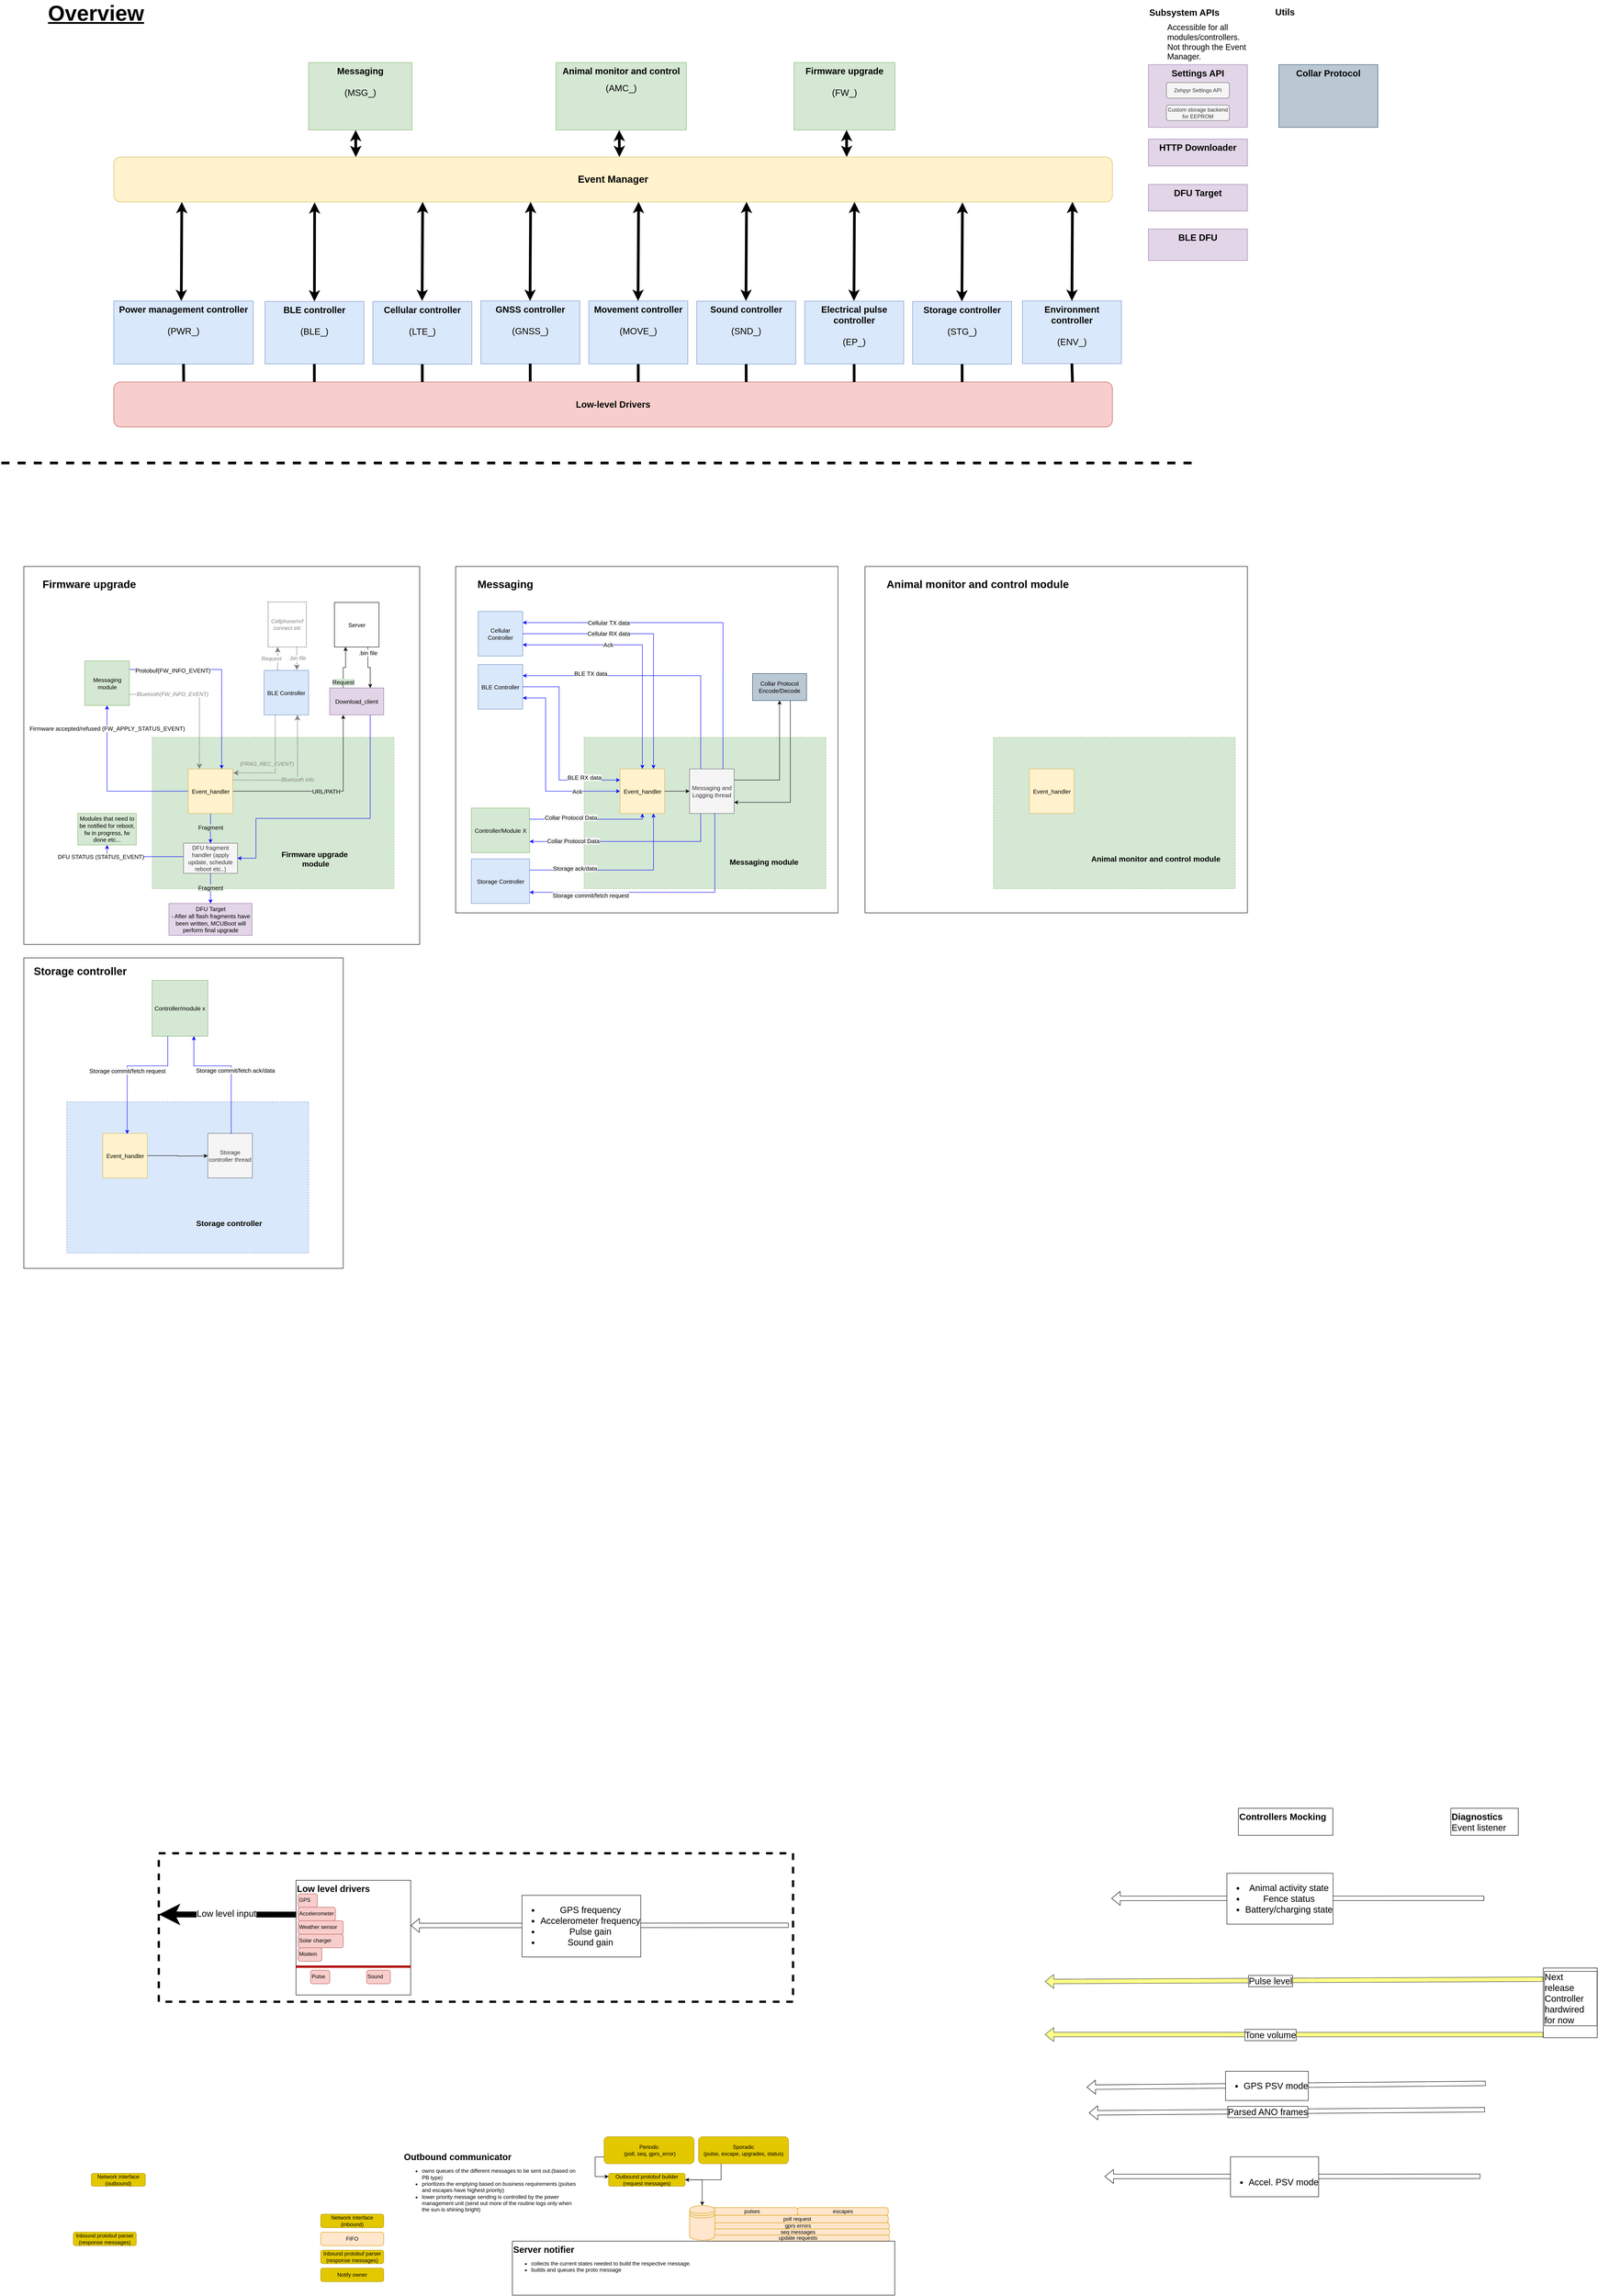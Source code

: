 <mxfile version="15.9.6" type="device" pages="2"><diagram id="hThlYfdfLIfVAErU-rdl" name="v0.0"><mxGraphModel dx="5042" dy="4074" grid="1" gridSize="10" guides="1" tooltips="1" connect="1" arrows="1" fold="1" page="1" pageScale="1" pageWidth="850" pageHeight="1100" math="0" shadow="0"><root><mxCell id="0"/><mxCell id="1" parent="0"/><mxCell id="dNF8WS0jAq1HnyTan3zi-89" value="" style="whiteSpace=wrap;html=1;labelBackgroundColor=none;fontSize=20;fillColor=none;imageAspect=1;" vertex="1" parent="1"><mxGeometry x="-800" y="-870" width="880" height="840" as="geometry"/></mxCell><mxCell id="fXpI6CQK2GzPYdXeEOAM-42" value="&lt;b&gt;&lt;font style=&quot;font-size: 20px&quot;&gt;Animal monitor and control&lt;/font&gt;&lt;/b&gt;&lt;br&gt;&lt;div&gt;&lt;span&gt;&lt;br&gt;&lt;/span&gt;&lt;/div&gt;&lt;div style=&quot;font-size: 20px&quot;&gt;&lt;span&gt;(&lt;/span&gt;&lt;font style=&quot;font-size: 20px&quot;&gt;AMC_&lt;/font&gt;&lt;span&gt;)&lt;/span&gt;&lt;/div&gt;" style="rounded=0;whiteSpace=wrap;html=1;align=center;fillColor=#d5e8d4;verticalAlign=top;labelBackgroundColor=none;strokeColor=#82b366;" parent="1" vertex="1"><mxGeometry x="383" y="-1990" width="290" height="150" as="geometry"/></mxCell><mxCell id="fXpI6CQK2GzPYdXeEOAM-45" style="edgeStyle=orthogonalEdgeStyle;rounded=0;orthogonalLoop=1;jettySize=auto;html=1;" parent="1" source="fXpI6CQK2GzPYdXeEOAM-22" target="fXpI6CQK2GzPYdXeEOAM-44" edge="1"><mxGeometry relative="1" as="geometry"/></mxCell><mxCell id="fXpI6CQK2GzPYdXeEOAM-63" value="&lt;font style=&quot;font-size: 20px&quot;&gt;&lt;b&gt;Firmware upgrade&lt;/b&gt;&lt;br&gt;&lt;br&gt;(FW_)&lt;br&gt;&lt;/font&gt;" style="rounded=0;whiteSpace=wrap;html=1;align=center;verticalAlign=top;fillColor=#d5e8d4;strokeColor=#82b366;" parent="1" vertex="1"><mxGeometry x="912" y="-1990" width="224.76" height="150" as="geometry"/></mxCell><mxCell id="fXpI6CQK2GzPYdXeEOAM-153" value="&lt;b&gt;Diagnostics&lt;/b&gt;&lt;br&gt;Event listener" style="rounded=0;whiteSpace=wrap;html=1;fontSize=20;fontColor=#000000;strokeColor=#000000;fillColor=none;align=left;verticalAlign=top;" parent="1" vertex="1"><mxGeometry x="2372.27" y="1890" width="150" height="60" as="geometry"/></mxCell><mxCell id="fXpI6CQK2GzPYdXeEOAM-154" value="&lt;b&gt;BLE controller&lt;/b&gt;&lt;br&gt;&lt;br&gt;(BLE_)" style="rounded=0;whiteSpace=wrap;html=1;fontSize=20;strokeColor=#6c8ebf;fillColor=#dae8fc;align=center;verticalAlign=top;" parent="1" vertex="1"><mxGeometry x="-264" y="-1459" width="220" height="138.76" as="geometry"/></mxCell><mxCell id="fXpI6CQK2GzPYdXeEOAM-155" value="&lt;b&gt;Controllers Mocking&lt;/b&gt;" style="rounded=0;whiteSpace=wrap;html=1;fontSize=20;fontColor=#000000;strokeColor=#000000;fillColor=none;align=left;verticalAlign=top;" parent="1" vertex="1"><mxGeometry x="1900" y="1890" width="210" height="60" as="geometry"/></mxCell><mxCell id="fXpI6CQK2GzPYdXeEOAM-24" value="Inbound protobuf parser (response messages)" style="rounded=1;whiteSpace=wrap;html=1;fillColor=#e3c800;fontColor=#000000;strokeColor=#B09500;" parent="1" vertex="1"><mxGeometry x="-140" y="2872.15" width="140" height="30" as="geometry"/></mxCell><mxCell id="fXpI6CQK2GzPYdXeEOAM-62" value="Notify owner" style="rounded=1;whiteSpace=wrap;html=1;fillColor=#e3c800;fontColor=#000000;strokeColor=#B09500;" parent="1" vertex="1"><mxGeometry x="-140" y="2912.15" width="140" height="30" as="geometry"/></mxCell><mxCell id="fXpI6CQK2GzPYdXeEOAM-66" value="FIFO" style="rounded=1;whiteSpace=wrap;html=1;fillColor=#ffe6cc;strokeColor=#d79b00;" parent="1" vertex="1"><mxGeometry x="-140" y="2832.15" width="140" height="30" as="geometry"/></mxCell><mxCell id="fXpI6CQK2GzPYdXeEOAM-67" value="Network interface&lt;br&gt;(inbound)" style="rounded=1;whiteSpace=wrap;html=1;fillColor=#e3c800;fontColor=#000000;strokeColor=#B09500;" parent="1" vertex="1"><mxGeometry x="-140" y="2792.15" width="140" height="30" as="geometry"/></mxCell><mxCell id="fXpI6CQK2GzPYdXeEOAM-68" value="update requests" style="rounded=1;absoluteArcSize=1;html=1;arcSize=10;whiteSpace=wrap;points=[];strokeColor=#d79b00;fillColor=#ffe6cc;" parent="1" vertex="1"><mxGeometry x="718.303" y="2838.535" width="406.156" height="13.612" as="geometry"/></mxCell><mxCell id="fXpI6CQK2GzPYdXeEOAM-18" value="&lt;font style=&quot;font-size: 20px&quot;&gt;&lt;b&gt;Outbound communicator&lt;/b&gt;&lt;/font&gt;&lt;br&gt;&lt;ul&gt;&lt;li&gt;owns queues of the different messages to be sent out.(based on PB type)&lt;/li&gt;&lt;li&gt;prioritizes the emptying based on business requirements (pulses and escapes have highest priority)&lt;/li&gt;&lt;li&gt;lower priority message sending is controlled by the power management unit (send out more of the routine logs only when the sun is shining bright)&lt;/li&gt;&lt;/ul&gt;" style="html=1;shape=mxgraph.er.anchor;whiteSpace=wrap;align=left;" parent="1" vertex="1"><mxGeometry x="42.5" y="2652.15" width="390" height="150" as="geometry"/></mxCell><mxCell id="fXpI6CQK2GzPYdXeEOAM-19" value="pulses" style="rounded=1;absoluteArcSize=1;html=1;arcSize=10;whiteSpace=wrap;points=[];strokeColor=#d79b00;fillColor=#ffe6cc;" parent="1" vertex="1"><mxGeometry x="718.303" y="2777.5" width="201.695" height="17.073" as="geometry"/></mxCell><mxCell id="fXpI6CQK2GzPYdXeEOAM-20" value="escapes" style="rounded=1;absoluteArcSize=1;html=1;arcSize=10;whiteSpace=wrap;points=[];strokeColor=#d79b00;fillColor=#ffe6cc;" parent="1" vertex="1"><mxGeometry x="919.998" y="2777.5" width="201.695" height="17.073" as="geometry"/></mxCell><mxCell id="fXpI6CQK2GzPYdXeEOAM-26" value="poll request" style="rounded=1;absoluteArcSize=1;html=1;arcSize=10;whiteSpace=wrap;points=[];strokeColor=#d79b00;fillColor=#ffe6cc;" parent="1" vertex="1"><mxGeometry x="718.303" y="2794.573" width="403.39" height="16.856" as="geometry"/></mxCell><mxCell id="fXpI6CQK2GzPYdXeEOAM-27" value="gprs errors" style="rounded=1;absoluteArcSize=1;html=1;arcSize=10;whiteSpace=wrap;points=[];strokeColor=#d79b00;fillColor=#ffe6cc;" parent="1" vertex="1"><mxGeometry x="718.303" y="2811.429" width="406.156" height="13.497" as="geometry"/></mxCell><mxCell id="fXpI6CQK2GzPYdXeEOAM-29" value="seq messages" style="rounded=1;absoluteArcSize=1;html=1;arcSize=10;whiteSpace=wrap;points=[];strokeColor=#d79b00;fillColor=#ffe6cc;" parent="1" vertex="1"><mxGeometry x="718.303" y="2824.925" width="406.156" height="13.612" as="geometry"/></mxCell><mxCell id="fXpI6CQK2GzPYdXeEOAM-44" value="" style="shape=datastore;whiteSpace=wrap;html=1;align=left;fillColor=#ffe6cc;strokeColor=#d79b00;" parent="1" vertex="1"><mxGeometry x="680" y="2773" width="56.1" height="77" as="geometry"/></mxCell><mxCell id="fXpI6CQK2GzPYdXeEOAM-47" value="Network interface (outbound)" style="rounded=1;whiteSpace=wrap;html=1;align=center;fillColor=#e3c800;fontColor=#000000;strokeColor=#B09500;" parent="1" vertex="1"><mxGeometry x="-650" y="2701.46" width="120" height="28.54" as="geometry"/></mxCell><mxCell id="fXpI6CQK2GzPYdXeEOAM-157" value="Inbound protobuf parser (response messages)" style="rounded=1;whiteSpace=wrap;html=1;fillColor=#e3c800;fontColor=#000000;strokeColor=#B09500;" parent="1" vertex="1"><mxGeometry x="-690" y="2832.15" width="140" height="30" as="geometry"/></mxCell><mxCell id="fXpI6CQK2GzPYdXeEOAM-158" value="&lt;b&gt;Cellular controller&lt;/b&gt;&lt;br&gt;&lt;br&gt;(LTE_)" style="rounded=0;whiteSpace=wrap;html=1;fontSize=20;strokeColor=#6c8ebf;fillColor=#dae8fc;align=center;verticalAlign=top;" parent="1" vertex="1"><mxGeometry x="-24" y="-1459.0" width="220" height="139.38" as="geometry"/></mxCell><mxCell id="fXpI6CQK2GzPYdXeEOAM-43" value="&lt;div&gt;&lt;b style=&quot;font-size: 20px&quot;&gt;Power management controller&lt;/b&gt;&lt;/div&gt;&lt;div&gt;&lt;span style=&quot;font-size: 20px&quot;&gt;&lt;br&gt;&lt;/span&gt;&lt;/div&gt;&lt;div&gt;&lt;span style=&quot;font-size: 20px&quot;&gt;(PWR_)&lt;/span&gt;&lt;/div&gt;&lt;font&gt;&lt;br&gt;&lt;/font&gt;" style="rounded=0;whiteSpace=wrap;html=1;align=center;verticalAlign=top;fillColor=#dae8fc;strokeColor=#6c8ebf;" parent="1" vertex="1"><mxGeometry x="-600" y="-1460" width="310" height="140" as="geometry"/></mxCell><mxCell id="fXpI6CQK2GzPYdXeEOAM-178" value="" style="shape=flexArrow;endArrow=classic;html=1;rounded=0;fontSize=20;fontColor=#000000;strokeColor=#000000;exitX=1;exitY=0.068;exitDx=0;exitDy=0;exitPerimeter=0;entryX=1.004;entryY=0.692;entryDx=0;entryDy=0;entryPerimeter=0;" parent="1" edge="1"><mxGeometry width="50" height="50" relative="1" as="geometry"><mxPoint x="2446.29" y="2089.998" as="sourcePoint"/><mxPoint x="1617.81" y="2090.23" as="targetPoint"/></mxGeometry></mxCell><mxCell id="fXpI6CQK2GzPYdXeEOAM-179" value="&lt;ul&gt;&lt;li&gt;Animal activity state&lt;/li&gt;&lt;li&gt;Fence status&lt;/li&gt;&lt;li&gt;Battery/charging state&lt;/li&gt;&lt;/ul&gt;" style="edgeLabel;html=1;align=center;verticalAlign=middle;resizable=0;points=[];fontSize=20;fontColor=#000000;labelBorderColor=default;" parent="fXpI6CQK2GzPYdXeEOAM-178" vertex="1" connectable="0"><mxGeometry x="0.091" y="1" relative="1" as="geometry"><mxPoint x="-3" y="-1" as="offset"/></mxGeometry></mxCell><mxCell id="smd_e2QY5a4pXSIGZ222-13" value="" style="shape=flexArrow;endArrow=classic;html=1;rounded=0;fontSize=20;fontColor=#000000;strokeColor=#36393d;entryX=1;entryY=0.5;entryDx=0;entryDy=0;fillColor=#ffff88;" parent="1" edge="1"><mxGeometry width="50" height="50" relative="1" as="geometry"><mxPoint x="2577.81" y="2270" as="sourcePoint"/><mxPoint x="1469.997" y="2275" as="targetPoint"/></mxGeometry></mxCell><mxCell id="smd_e2QY5a4pXSIGZ222-14" value="Pulse level" style="edgeLabel;html=1;align=center;verticalAlign=middle;resizable=0;points=[];fontSize=20;fontColor=#000000;labelBorderColor=default;" parent="smd_e2QY5a4pXSIGZ222-13" vertex="1" connectable="0"><mxGeometry x="0.091" y="1" relative="1" as="geometry"><mxPoint x="-3" y="-1" as="offset"/></mxGeometry></mxCell><mxCell id="smd_e2QY5a4pXSIGZ222-19" value="" style="shape=flexArrow;endArrow=classic;html=1;rounded=0;fontSize=20;fontColor=#000000;strokeColor=#36393d;entryX=1;entryY=0.5;entryDx=0;entryDy=0;fillColor=#ffff88;" parent="1" edge="1"><mxGeometry width="50" height="50" relative="1" as="geometry"><mxPoint x="2577.81" y="2393" as="sourcePoint"/><mxPoint x="1469.997" y="2392.9" as="targetPoint"/></mxGeometry></mxCell><mxCell id="smd_e2QY5a4pXSIGZ222-20" value="Tone volume" style="edgeLabel;html=1;align=center;verticalAlign=middle;resizable=0;points=[];fontSize=20;fontColor=#000000;labelBorderColor=default;" parent="smd_e2QY5a4pXSIGZ222-19" vertex="1" connectable="0"><mxGeometry x="0.091" y="1" relative="1" as="geometry"><mxPoint x="-3" y="-1" as="offset"/></mxGeometry></mxCell><mxCell id="smd_e2QY5a4pXSIGZ222-28" value="" style="shape=flexArrow;endArrow=classic;html=1;rounded=0;fontSize=20;fontColor=#000000;strokeColor=#000000;exitX=1.001;exitY=0.209;exitDx=0;exitDy=0;exitPerimeter=0;" parent="1" edge="1"><mxGeometry width="50" height="50" relative="1" as="geometry"><mxPoint x="2449.62" y="2501.504" as="sourcePoint"/><mxPoint x="1562.81" y="2509.995" as="targetPoint"/></mxGeometry></mxCell><mxCell id="smd_e2QY5a4pXSIGZ222-29" value="&lt;ul&gt;&lt;li style=&quot;text-align: left&quot;&gt;GPS PSV mode&lt;/li&gt;&lt;/ul&gt;" style="edgeLabel;html=1;align=center;verticalAlign=middle;resizable=0;points=[];fontSize=20;fontColor=#000000;labelBorderColor=default;" parent="smd_e2QY5a4pXSIGZ222-28" vertex="1" connectable="0"><mxGeometry x="0.091" y="1" relative="1" as="geometry"><mxPoint x="-3" y="-1" as="offset"/></mxGeometry></mxCell><mxCell id="smd_e2QY5a4pXSIGZ222-32" value="" style="shape=flexArrow;endArrow=classic;html=1;rounded=0;fontSize=20;fontColor=#000000;strokeColor=#000000;" parent="1" edge="1"><mxGeometry width="50" height="50" relative="1" as="geometry"><mxPoint x="2437.81" y="2708" as="sourcePoint"/><mxPoint x="1602.81" y="2708.285" as="targetPoint"/></mxGeometry></mxCell><mxCell id="smd_e2QY5a4pXSIGZ222-33" value="&lt;div style=&quot;text-align: left&quot;&gt;&lt;br&gt;&lt;/div&gt;&lt;ul&gt;&lt;li style=&quot;text-align: left&quot;&gt;Accel. PSV mode&lt;/li&gt;&lt;/ul&gt;" style="edgeLabel;html=1;align=center;verticalAlign=middle;resizable=0;points=[];fontSize=20;fontColor=#000000;labelBorderColor=default;" parent="smd_e2QY5a4pXSIGZ222-32" vertex="1" connectable="0"><mxGeometry x="0.091" y="1" relative="1" as="geometry"><mxPoint x="-3" y="-1" as="offset"/></mxGeometry></mxCell><mxCell id="fXpI6CQK2GzPYdXeEOAM-23" value="&lt;font style=&quot;font-size: 20px&quot;&gt;&lt;b&gt;Server notifier&amp;nbsp;&lt;/b&gt;&lt;/font&gt;&lt;br&gt;&lt;ul&gt;&lt;li&gt;collects the current states needed to build the respective message.&lt;/li&gt;&lt;li&gt;builds and queues the proto message&amp;nbsp;&lt;/li&gt;&lt;/ul&gt;" style="rounded=0&#10;;whiteSpace=wrap;html=1;align=left;horizontal=1;verticalAlign=top;" parent="1" vertex="1"><mxGeometry x="286.1" y="2852.15" width="850" height="120" as="geometry"/></mxCell><mxCell id="fXpI6CQK2GzPYdXeEOAM-22" value="Outbound protobuf builder (request messages)" style="rounded=1;whiteSpace=wrap;html=1;fillColor=#e3c800;fontColor=#000000;strokeColor=#B09500;" parent="1" vertex="1"><mxGeometry x="500" y="2701.43" width="170" height="28.57" as="geometry"/></mxCell><mxCell id="fXpI6CQK2GzPYdXeEOAM-57" style="edgeStyle=orthogonalEdgeStyle;rounded=0;orthogonalLoop=1;jettySize=auto;html=1;exitX=0;exitY=0.75;exitDx=0;exitDy=0;entryX=0;entryY=0.25;entryDx=0;entryDy=0;" parent="1" source="fXpI6CQK2GzPYdXeEOAM-54" target="fXpI6CQK2GzPYdXeEOAM-22" edge="1"><mxGeometry x="70" y="2610" as="geometry"/></mxCell><mxCell id="fXpI6CQK2GzPYdXeEOAM-54" value="Periodic&lt;br&gt;&amp;nbsp;(poll, seq, gprs_error)" style="rounded=1;whiteSpace=wrap;html=1;align=center;verticalAlign=middle;fillColor=#e3c800;fontColor=#000000;strokeColor=#B09500;" parent="1" vertex="1"><mxGeometry x="490" y="2620" width="200" height="60" as="geometry"/></mxCell><mxCell id="fXpI6CQK2GzPYdXeEOAM-58" style="edgeStyle=orthogonalEdgeStyle;rounded=0;orthogonalLoop=1;jettySize=auto;html=1;exitX=0.25;exitY=1;exitDx=0;exitDy=0;entryX=1;entryY=0.5;entryDx=0;entryDy=0;" parent="1" source="fXpI6CQK2GzPYdXeEOAM-55" target="fXpI6CQK2GzPYdXeEOAM-22" edge="1"><mxGeometry x="70" y="2610" as="geometry"/></mxCell><mxCell id="fXpI6CQK2GzPYdXeEOAM-55" value="Sporadic &lt;br&gt;(pulse, escape, upgrades, status)" style="rounded=1;whiteSpace=wrap;html=1;align=center;verticalAlign=middle;fillColor=#e3c800;fontColor=#000000;strokeColor=#B09500;" parent="1" vertex="1"><mxGeometry x="700" y="2620" width="200" height="60" as="geometry"/></mxCell><mxCell id="smd_e2QY5a4pXSIGZ222-81" value="&lt;b&gt;DFU Target&lt;br&gt;&lt;/b&gt;" style="rounded=0;whiteSpace=wrap;html=1;fontSize=20;strokeColor=#9673a6;fillColor=#e1d5e7;align=center;verticalAlign=top;" parent="1" vertex="1"><mxGeometry x="1700" y="-1719" width="220" height="59" as="geometry"/></mxCell><mxCell id="smd_e2QY5a4pXSIGZ222-96" value="&lt;font style=&quot;font-size: 20px&quot;&gt;Next release&amp;nbsp;&lt;br&gt;Controller hardwired for now&lt;/font&gt;" style="rounded=0;whiteSpace=wrap;html=1;labelBackgroundColor=none;labelBorderColor=default;fontSize=13;fontColor=#000000;strokeColor=default;fillColor=none;align=left;verticalAlign=top;" parent="1" vertex="1"><mxGeometry x="2577.81" y="2245" width="120" height="155" as="geometry"/></mxCell><mxCell id="smd_e2QY5a4pXSIGZ222-120" value="" style="group" parent="1" vertex="1" connectable="0"><mxGeometry x="-500" y="1990" width="1410" height="330" as="geometry"/></mxCell><mxCell id="fXpI6CQK2GzPYdXeEOAM-173" value="" style="endArrow=classic;html=1;rounded=0;fontSize=20;fontColor=#000000;strokeColor=#000000;exitX=0.003;exitY=0.299;exitDx=0;exitDy=0;exitPerimeter=0;strokeWidth=13;" parent="smd_e2QY5a4pXSIGZ222-120" source="fXpI6CQK2GzPYdXeEOAM-109" edge="1"><mxGeometry width="50" height="50" relative="1" as="geometry"><mxPoint x="20.0" y="-460" as="sourcePoint"/><mxPoint y="136" as="targetPoint"/><Array as="points"/></mxGeometry></mxCell><mxCell id="smd_e2QY5a4pXSIGZ222-18" value="Low level input" style="edgeLabel;html=1;align=center;verticalAlign=middle;resizable=0;points=[];fontSize=20;fontColor=#000000;" parent="fXpI6CQK2GzPYdXeEOAM-173" vertex="1" connectable="0"><mxGeometry x="0.023" y="-3" relative="1" as="geometry"><mxPoint as="offset"/></mxGeometry></mxCell><mxCell id="fXpI6CQK2GzPYdXeEOAM-182" value="" style="shape=flexArrow;endArrow=classic;html=1;rounded=0;fontSize=20;fontColor=#000000;strokeColor=#000000;entryX=1;entryY=0.394;entryDx=0;entryDy=0;entryPerimeter=0;" parent="smd_e2QY5a4pXSIGZ222-120" target="fXpI6CQK2GzPYdXeEOAM-109" edge="1"><mxGeometry width="50" height="50" relative="1" as="geometry"><mxPoint x="1400" y="160" as="sourcePoint"/><mxPoint x="550" y="170" as="targetPoint"/></mxGeometry></mxCell><mxCell id="fXpI6CQK2GzPYdXeEOAM-183" value="&lt;ul&gt;&lt;li&gt;GPS frequency&lt;/li&gt;&lt;li&gt;Accelerometer frequency&lt;br&gt;&lt;/li&gt;&lt;li&gt;Pulse gain&lt;/li&gt;&lt;li&gt;Sound gain&lt;/li&gt;&lt;/ul&gt;" style="edgeLabel;html=1;align=center;verticalAlign=middle;resizable=0;points=[];fontSize=20;fontColor=#000000;labelBorderColor=default;" parent="fXpI6CQK2GzPYdXeEOAM-182" vertex="1" connectable="0"><mxGeometry x="0.091" y="1" relative="1" as="geometry"><mxPoint x="-3" y="-1" as="offset"/></mxGeometry></mxCell><mxCell id="smd_e2QY5a4pXSIGZ222-82" value="" style="group" parent="smd_e2QY5a4pXSIGZ222-120" vertex="1" connectable="0"><mxGeometry x="305" y="60" width="255" height="255" as="geometry"/></mxCell><mxCell id="fXpI6CQK2GzPYdXeEOAM-109" value="&lt;b&gt;Low level drivers&lt;/b&gt;" style="whiteSpace=wrap;html=1;aspect=fixed;fontSize=20;strokeColor=#000000;fillColor=none;align=left;verticalAlign=top;" parent="smd_e2QY5a4pXSIGZ222-82" vertex="1"><mxGeometry width="255" height="255" as="geometry"/></mxCell><mxCell id="fXpI6CQK2GzPYdXeEOAM-114" value="&lt;div style=&quot;text-align: center&quot;&gt;&lt;span&gt;GPS&lt;/span&gt;&lt;/div&gt;" style="rounded=1;whiteSpace=wrap;html=1;align=left;verticalAlign=top;fillColor=#f8cecc;strokeColor=#b85450;" parent="smd_e2QY5a4pXSIGZ222-82" vertex="1"><mxGeometry x="5" y="30" width="42.5" height="30" as="geometry"/></mxCell><mxCell id="fXpI6CQK2GzPYdXeEOAM-115" value="&lt;div style=&quot;text-align: center&quot;&gt;&lt;span&gt;Modem&lt;/span&gt;&lt;/div&gt;" style="rounded=1;whiteSpace=wrap;html=1;align=left;verticalAlign=top;fillColor=#f8cecc;strokeColor=#b85450;" parent="smd_e2QY5a4pXSIGZ222-82" vertex="1"><mxGeometry x="5" y="150" width="52.5" height="30" as="geometry"/></mxCell><mxCell id="fXpI6CQK2GzPYdXeEOAM-116" value="&lt;div style=&quot;text-align: center&quot;&gt;&lt;span&gt;Sound&lt;/span&gt;&lt;/div&gt;" style="rounded=1;whiteSpace=wrap;html=1;align=left;verticalAlign=top;fillColor=#f8cecc;strokeColor=#b85450;" parent="smd_e2QY5a4pXSIGZ222-82" vertex="1"><mxGeometry x="157.19" y="200" width="52.5" height="30" as="geometry"/></mxCell><mxCell id="fXpI6CQK2GzPYdXeEOAM-117" value="&lt;div style=&quot;text-align: center&quot;&gt;&lt;span&gt;Pulse&lt;/span&gt;&lt;/div&gt;" style="rounded=1;whiteSpace=wrap;html=1;align=left;verticalAlign=top;fillColor=#f8cecc;strokeColor=#b85450;" parent="smd_e2QY5a4pXSIGZ222-82" vertex="1"><mxGeometry x="32.5" y="200" width="42.5" height="30" as="geometry"/></mxCell><mxCell id="fXpI6CQK2GzPYdXeEOAM-118" value="&lt;div style=&quot;text-align: center&quot;&gt;&lt;span&gt;Accelerometer&lt;/span&gt;&lt;/div&gt;" style="rounded=1;whiteSpace=wrap;html=1;align=left;verticalAlign=top;fillColor=#f8cecc;strokeColor=#b85450;" parent="smd_e2QY5a4pXSIGZ222-82" vertex="1"><mxGeometry x="5" y="60" width="82.5" height="30" as="geometry"/></mxCell><mxCell id="fXpI6CQK2GzPYdXeEOAM-137" value="&lt;div style=&quot;text-align: center&quot;&gt;&lt;span&gt;Solar charger&lt;/span&gt;&lt;/div&gt;" style="rounded=1;whiteSpace=wrap;html=1;align=left;verticalAlign=top;fillColor=#f8cecc;strokeColor=#b85450;" parent="smd_e2QY5a4pXSIGZ222-82" vertex="1"><mxGeometry x="5" y="120" width="100" height="30" as="geometry"/></mxCell><mxCell id="fXpI6CQK2GzPYdXeEOAM-138" value="&lt;div style=&quot;text-align: center&quot;&gt;&lt;span&gt;Weather sensor&lt;/span&gt;&lt;/div&gt;" style="rounded=1;whiteSpace=wrap;html=1;align=left;verticalAlign=top;fillColor=#f8cecc;strokeColor=#b85450;" parent="smd_e2QY5a4pXSIGZ222-82" vertex="1"><mxGeometry x="5" y="90" width="100" height="30" as="geometry"/></mxCell><mxCell id="smd_e2QY5a4pXSIGZ222-15" value="" style="endArrow=none;html=1;rounded=0;fontSize=20;fontColor=#000000;strokeColor=#B20000;fillColor=#e51400;strokeWidth=5;" parent="smd_e2QY5a4pXSIGZ222-82" edge="1"><mxGeometry width="50" height="50" relative="1" as="geometry"><mxPoint y="192" as="sourcePoint"/><mxPoint x="255" y="192" as="targetPoint"/><Array as="points"/></mxGeometry></mxCell><mxCell id="smd_e2QY5a4pXSIGZ222-119" value="" style="rounded=0;whiteSpace=wrap;html=1;dashed=1;labelBackgroundColor=none;labelBorderColor=default;fontSize=20;fontColor=#000000;strokeColor=default;strokeWidth=5;fillColor=none;align=left;verticalAlign=top;" parent="smd_e2QY5a4pXSIGZ222-120" vertex="1"><mxGeometry width="1410" height="330" as="geometry"/></mxCell><mxCell id="smd_e2QY5a4pXSIGZ222-114" value="" style="shape=flexArrow;endArrow=classic;html=1;rounded=0;fontSize=20;fontColor=#000000;strokeColor=#000000;exitX=1;exitY=0.653;exitDx=0;exitDy=0;exitPerimeter=0;" parent="1" edge="1"><mxGeometry x="1377.81" y="2490" width="50" height="50" as="geometry"><mxPoint x="2447.81" y="2559.998" as="sourcePoint"/><mxPoint x="1567.81" y="2567" as="targetPoint"/></mxGeometry></mxCell><mxCell id="smd_e2QY5a4pXSIGZ222-115" value="Parsed ANO frames" style="edgeLabel;html=1;align=center;verticalAlign=middle;resizable=0;points=[];fontSize=20;fontColor=#000000;labelBorderColor=default;" parent="smd_e2QY5a4pXSIGZ222-114" vertex="1" connectable="0"><mxGeometry x="0.091" y="1" relative="1" as="geometry"><mxPoint x="-3" y="-1" as="offset"/></mxGeometry></mxCell><mxCell id="dNF8WS0jAq1HnyTan3zi-2" value="&lt;span style=&quot;font-size: 20px&quot;&gt;&lt;b&gt;Low-level Drivers&lt;/b&gt;&lt;/span&gt;" style="rounded=1;whiteSpace=wrap;html=1;verticalAlign=middle;fontSize=22;fillColor=#f8cecc;strokeColor=#b85450;" vertex="1" parent="1"><mxGeometry x="-600" y="-1280" width="2220" height="100" as="geometry"/></mxCell><mxCell id="dNF8WS0jAq1HnyTan3zi-3" value="&lt;b&gt;Event Manager&lt;/b&gt;" style="rounded=1;whiteSpace=wrap;html=1;verticalAlign=middle;fontSize=22;fillColor=#fff2cc;strokeColor=#d6b656;" vertex="1" parent="1"><mxGeometry x="-600" y="-1780" width="2220" height="100" as="geometry"/></mxCell><mxCell id="smd_e2QY5a4pXSIGZ222-61" value="&lt;font&gt;&lt;span style=&quot;font-size: 20px&quot;&gt;&lt;b&gt;Messaging&lt;/b&gt;&lt;br&gt;&lt;br&gt;(MSG_)&lt;/span&gt;&lt;span style=&quot;color: rgba(0 , 0 , 0 , 0) ; font-family: monospace ; font-size: 0px&quot;&gt;%3CmxGraphModel%3E%3Croot%3E%3CmxCell%20id%3D%220%22%2F%3E%3CmxCell%20id%3D%221%22%20parent%3D%220%22%2F%3E%3CmxCell%20id%3D%222%22%20value%3D%22Fragment%22%20style%3D%22edgeStyle%3DorthogonalEdgeStyle%3Brounded%3D0%3BorthogonalLoop%3D1%3BjettySize%3Dauto%3Bhtml%3D1%3BentryX%3D0.5%3BentryY%3D0%3BentryDx%3D0%3BentryDy%3D0%3BstrokeColor%3D%230000FF%3BexitX%3D0.5%3BexitY%3D1%3BexitDx%3D0%3BexitDy%3D0%3BlabelBackgroundColor%3D%23D5E8D4%3BfontSize%3D13%3B%22%20edge%3D%221%22%20parent%3D%221%22%3E%3CmxGeometry%20x%3D%22-0.061%22%20relative%3D%221%22%20as%3D%22geometry%22%3E%3CArray%20as%3D%22points%22%3E%3CmxPoint%20x%3D%22-384.5%22%20y%3D%22-290%22%2F%3E%3CmxPoint%20x%3D%22-384.5%22%20y%3D%22-290%22%2F%3E%3C%2FArray%3E%3CmxPoint%20as%3D%22offset%22%2F%3E%3CmxPoint%20x%3D%22-385%22%20y%3D%22-321.0%22%20as%3D%22sourcePoint%22%2F%3E%3CmxPoint%20x%3D%22-385%22%20y%3D%22-255%22%20as%3D%22targetPoint%22%2F%3E%3C%2FmxGeometry%3E%3C%2FmxCell%3E%3C%2Froot%3E%3C%2FmxGraphModel%3E&lt;/span&gt;&lt;span style=&quot;font-size: 20px&quot;&gt;&lt;b&gt;&lt;br&gt;&lt;/b&gt;&lt;/span&gt;&lt;/font&gt;" style="rounded=0;whiteSpace=wrap;html=1;align=center;verticalAlign=top;fillColor=#d5e8d4;strokeColor=#82b366;container=0;" parent="1" vertex="1"><mxGeometry x="-167" y="-1990" width="230" height="150" as="geometry"/></mxCell><mxCell id="fXpI6CQK2GzPYdXeEOAM-69" value="&lt;font size=&quot;1&quot;&gt;&lt;span style=&quot;font-size: 20px&quot;&gt;&lt;b&gt;GNSS controller&lt;/b&gt;&lt;br&gt;&lt;br&gt;(GNSS_)&lt;br&gt;&lt;/span&gt;&lt;/font&gt;" style="rounded=0;whiteSpace=wrap;html=1;fontSize=12;align=center;verticalAlign=top;container=0;fillColor=#dae8fc;strokeColor=#6c8ebf;" parent="1" vertex="1"><mxGeometry x="216" y="-1460.24" width="220" height="140" as="geometry"/></mxCell><mxCell id="dNF8WS0jAq1HnyTan3zi-18" value="&lt;span style=&quot;font-size: 20px&quot;&gt;&lt;b&gt;Electrical pulse controller&lt;/b&gt;&lt;br&gt;&lt;br&gt;(EP_)&lt;br&gt;&lt;/span&gt;" style="rounded=0;whiteSpace=wrap;html=1;fontSize=12;align=center;verticalAlign=top;container=0;fillColor=#dae8fc;strokeColor=#6c8ebf;" vertex="1" parent="1"><mxGeometry x="936" y="-1459.62" width="220" height="139.38" as="geometry"/></mxCell><mxCell id="dNF8WS0jAq1HnyTan3zi-20" value="&lt;span style=&quot;font-size: 20px&quot;&gt;&lt;b&gt;Sound controller&lt;/b&gt;&lt;br&gt;&lt;br&gt;(SND_)&lt;br&gt;&lt;/span&gt;" style="rounded=0;whiteSpace=wrap;html=1;fontSize=12;align=center;verticalAlign=top;fillColor=#dae8fc;strokeColor=#6c8ebf;" vertex="1" parent="1"><mxGeometry x="696" y="-1459.62" width="220" height="140" as="geometry"/></mxCell><mxCell id="fXpI6CQK2GzPYdXeEOAM-71" value="&lt;font size=&quot;1&quot;&gt;&lt;span style=&quot;font-size: 20px&quot;&gt;&lt;b&gt;Movement controller&lt;/b&gt;&lt;br&gt;&lt;br&gt;(MOVE_)&lt;br&gt;&lt;/span&gt;&lt;/font&gt;" style="rounded=0;whiteSpace=wrap;html=1;fontSize=12;align=center;verticalAlign=top;fillColor=#dae8fc;strokeColor=#6c8ebf;" parent="1" vertex="1"><mxGeometry x="456" y="-1460.24" width="220" height="140" as="geometry"/></mxCell><mxCell id="dNF8WS0jAq1HnyTan3zi-26" value="" style="endArrow=classic;html=1;rounded=0;fontSize=20;exitX=0.5;exitY=0;exitDx=0;exitDy=0;entryX=0.302;entryY=1.009;entryDx=0;entryDy=0;entryPerimeter=0;strokeWidth=6;startArrow=classic;startFill=1;" edge="1" parent="1" source="fXpI6CQK2GzPYdXeEOAM-154"><mxGeometry width="50" height="50" relative="1" as="geometry"><mxPoint x="-124" y="-1490.24" as="sourcePoint"/><mxPoint x="-153.56" y="-1679.34" as="targetPoint"/></mxGeometry></mxCell><mxCell id="dNF8WS0jAq1HnyTan3zi-38" value="" style="endArrow=classic;html=1;rounded=0;fontSize=20;exitX=0.5;exitY=0;exitDx=0;exitDy=0;entryX=0.339;entryY=1.012;entryDx=0;entryDy=0;entryPerimeter=0;strokeWidth=6;startArrow=classic;startFill=1;" edge="1" parent="1"><mxGeometry width="50" height="50" relative="1" as="geometry"><mxPoint x="85.39" y="-1460.24" as="sourcePoint"/><mxPoint x="86.61" y="-1680.28" as="targetPoint"/></mxGeometry></mxCell><mxCell id="dNF8WS0jAq1HnyTan3zi-39" value="" style="endArrow=classic;html=1;rounded=0;fontSize=20;exitX=0.5;exitY=0;exitDx=0;exitDy=0;entryX=0.339;entryY=1.012;entryDx=0;entryDy=0;entryPerimeter=0;strokeWidth=6;startArrow=classic;startFill=1;" edge="1" parent="1"><mxGeometry width="50" height="50" relative="1" as="geometry"><mxPoint x="325.39" y="-1460.24" as="sourcePoint"/><mxPoint x="326.61" y="-1680.28" as="targetPoint"/></mxGeometry></mxCell><mxCell id="dNF8WS0jAq1HnyTan3zi-40" value="" style="endArrow=classic;html=1;rounded=0;fontSize=20;exitX=0.5;exitY=0;exitDx=0;exitDy=0;entryX=0.339;entryY=1.012;entryDx=0;entryDy=0;entryPerimeter=0;strokeWidth=6;startArrow=classic;startFill=1;" edge="1" parent="1"><mxGeometry width="50" height="50" relative="1" as="geometry"><mxPoint x="-450.0" y="-1460.0" as="sourcePoint"/><mxPoint x="-448.78" y="-1680.04" as="targetPoint"/></mxGeometry></mxCell><mxCell id="dNF8WS0jAq1HnyTan3zi-41" value="" style="endArrow=classic;html=1;rounded=0;fontSize=20;exitX=0.5;exitY=0;exitDx=0;exitDy=0;entryX=0.339;entryY=1.012;entryDx=0;entryDy=0;entryPerimeter=0;strokeWidth=6;startArrow=classic;startFill=1;" edge="1" parent="1"><mxGeometry width="50" height="50" relative="1" as="geometry"><mxPoint x="565.39" y="-1460.24" as="sourcePoint"/><mxPoint x="566.61" y="-1680.28" as="targetPoint"/></mxGeometry></mxCell><mxCell id="dNF8WS0jAq1HnyTan3zi-42" value="" style="endArrow=classic;html=1;rounded=0;fontSize=20;exitX=0.5;exitY=0;exitDx=0;exitDy=0;entryX=0.339;entryY=1.012;entryDx=0;entryDy=0;entryPerimeter=0;strokeWidth=6;startArrow=classic;startFill=1;" edge="1" parent="1"><mxGeometry width="50" height="50" relative="1" as="geometry"><mxPoint x="805.39" y="-1460.24" as="sourcePoint"/><mxPoint x="806.61" y="-1680.28" as="targetPoint"/></mxGeometry></mxCell><mxCell id="dNF8WS0jAq1HnyTan3zi-43" value="" style="endArrow=classic;html=1;rounded=0;fontSize=20;exitX=0.5;exitY=0;exitDx=0;exitDy=0;entryX=0.339;entryY=1.012;entryDx=0;entryDy=0;entryPerimeter=0;strokeWidth=6;startArrow=classic;startFill=1;" edge="1" parent="1"><mxGeometry width="50" height="50" relative="1" as="geometry"><mxPoint x="1045.39" y="-1460.24" as="sourcePoint"/><mxPoint x="1046.61" y="-1680.28" as="targetPoint"/></mxGeometry></mxCell><mxCell id="dNF8WS0jAq1HnyTan3zi-44" value="" style="endArrow=classic;html=1;rounded=0;fontSize=20;entryX=0.339;entryY=1.012;entryDx=0;entryDy=0;entryPerimeter=0;strokeWidth=6;startArrow=classic;startFill=1;" edge="1" parent="1"><mxGeometry width="50" height="50" relative="1" as="geometry"><mxPoint x="524" y="-1780" as="sourcePoint"/><mxPoint x="523.61" y="-1840.02" as="targetPoint"/></mxGeometry></mxCell><mxCell id="dNF8WS0jAq1HnyTan3zi-45" value="" style="endArrow=classic;html=1;rounded=0;fontSize=20;entryX=0.674;entryY=-0.003;entryDx=0;entryDy=0;entryPerimeter=0;strokeWidth=6;startArrow=classic;startFill=1;" edge="1" parent="1"><mxGeometry width="50" height="50" relative="1" as="geometry"><mxPoint x="1029" y="-1840" as="sourcePoint"/><mxPoint x="1029.28" y="-1780.3" as="targetPoint"/></mxGeometry></mxCell><mxCell id="dNF8WS0jAq1HnyTan3zi-46" value="" style="endArrow=classic;html=1;rounded=0;fontSize=20;entryX=0.339;entryY=1.012;entryDx=0;entryDy=0;entryPerimeter=0;strokeWidth=6;startArrow=classic;startFill=1;" edge="1" parent="1"><mxGeometry width="50" height="50" relative="1" as="geometry"><mxPoint x="-61.93" y="-1780" as="sourcePoint"/><mxPoint x="-62.32" y="-1840.02" as="targetPoint"/></mxGeometry></mxCell><mxCell id="dNF8WS0jAq1HnyTan3zi-50" value="" style="endArrow=none;html=1;rounded=0;fontSize=20;strokeWidth=6;entryX=0.5;entryY=1;entryDx=0;entryDy=0;exitX=0.07;exitY=-0.01;exitDx=0;exitDy=0;exitPerimeter=0;" edge="1" parent="1" source="dNF8WS0jAq1HnyTan3zi-2" target="fXpI6CQK2GzPYdXeEOAM-43"><mxGeometry width="50" height="50" relative="1" as="geometry"><mxPoint x="-449.96" y="-1290.555" as="sourcePoint"/><mxPoint x="-450.0" y="-1320.62" as="targetPoint"/></mxGeometry></mxCell><mxCell id="dNF8WS0jAq1HnyTan3zi-52" value="" style="endArrow=none;html=1;rounded=0;fontSize=20;strokeWidth=6;entryX=0.5;entryY=1;entryDx=0;entryDy=0;" edge="1" parent="1"><mxGeometry width="50" height="50" relative="1" as="geometry"><mxPoint x="-154.14" y="-1280.24" as="sourcePoint"/><mxPoint x="-154.24" y="-1319.86" as="targetPoint"/></mxGeometry></mxCell><mxCell id="dNF8WS0jAq1HnyTan3zi-53" value="" style="endArrow=none;html=1;rounded=0;fontSize=20;strokeWidth=6;entryX=0.5;entryY=1;entryDx=0;entryDy=0;" edge="1" parent="1"><mxGeometry width="50" height="50" relative="1" as="geometry"><mxPoint x="85.86" y="-1280" as="sourcePoint"/><mxPoint x="85.76" y="-1319.62" as="targetPoint"/></mxGeometry></mxCell><mxCell id="dNF8WS0jAq1HnyTan3zi-54" value="" style="endArrow=none;html=1;rounded=0;fontSize=20;strokeWidth=6;entryX=0.5;entryY=1;entryDx=0;entryDy=0;" edge="1" parent="1"><mxGeometry width="50" height="50" relative="1" as="geometry"><mxPoint x="325.81" y="-1281.24" as="sourcePoint"/><mxPoint x="325.71" y="-1320.86" as="targetPoint"/></mxGeometry></mxCell><mxCell id="dNF8WS0jAq1HnyTan3zi-55" value="" style="endArrow=none;html=1;rounded=0;fontSize=20;strokeWidth=6;entryX=0.5;entryY=1;entryDx=0;entryDy=0;" edge="1" parent="1"><mxGeometry width="50" height="50" relative="1" as="geometry"><mxPoint x="565.91" y="-1280" as="sourcePoint"/><mxPoint x="565.81" y="-1319.62" as="targetPoint"/></mxGeometry></mxCell><mxCell id="dNF8WS0jAq1HnyTan3zi-56" value="" style="endArrow=none;html=1;rounded=0;fontSize=20;strokeWidth=6;entryX=0.5;entryY=1;entryDx=0;entryDy=0;" edge="1" parent="1"><mxGeometry width="50" height="50" relative="1" as="geometry"><mxPoint x="805.87" y="-1280" as="sourcePoint"/><mxPoint x="805.77" y="-1319.62" as="targetPoint"/></mxGeometry></mxCell><mxCell id="dNF8WS0jAq1HnyTan3zi-57" value="" style="endArrow=none;html=1;rounded=0;fontSize=20;strokeWidth=6;entryX=0.5;entryY=1;entryDx=0;entryDy=0;" edge="1" parent="1"><mxGeometry width="50" height="50" relative="1" as="geometry"><mxPoint x="1045.87" y="-1280" as="sourcePoint"/><mxPoint x="1045.77" y="-1319.62" as="targetPoint"/></mxGeometry></mxCell><mxCell id="dNF8WS0jAq1HnyTan3zi-58" value="&lt;span style=&quot;font-size: 20px&quot;&gt;&lt;b&gt;Storage controller&lt;/b&gt;&lt;br&gt;&lt;br&gt;(STG_)&lt;br&gt;&lt;/span&gt;" style="rounded=0;whiteSpace=wrap;html=1;fontSize=12;align=center;verticalAlign=top;container=0;fillColor=#dae8fc;strokeColor=#6c8ebf;" vertex="1" parent="1"><mxGeometry x="1176" y="-1459.0" width="220" height="139.38" as="geometry"/></mxCell><mxCell id="dNF8WS0jAq1HnyTan3zi-59" value="" style="endArrow=classic;html=1;rounded=0;fontSize=20;exitX=0.5;exitY=0;exitDx=0;exitDy=0;entryX=0.339;entryY=1.012;entryDx=0;entryDy=0;entryPerimeter=0;strokeWidth=6;startArrow=classic;startFill=1;" edge="1" parent="1"><mxGeometry width="50" height="50" relative="1" as="geometry"><mxPoint x="1285.39" y="-1459" as="sourcePoint"/><mxPoint x="1286.61" y="-1679.04" as="targetPoint"/></mxGeometry></mxCell><mxCell id="dNF8WS0jAq1HnyTan3zi-60" value="" style="endArrow=none;html=1;rounded=0;fontSize=20;strokeWidth=6;entryX=0.5;entryY=1;entryDx=0;entryDy=0;" edge="1" parent="1"><mxGeometry width="50" height="50" relative="1" as="geometry"><mxPoint x="1285.91" y="-1280.0" as="sourcePoint"/><mxPoint x="1285.81" y="-1319.62" as="targetPoint"/></mxGeometry></mxCell><mxCell id="dNF8WS0jAq1HnyTan3zi-61" value="" style="rounded=0;whiteSpace=wrap;html=1;dashed=1;fillColor=#d5e8d4;strokeColor=#82b366;fontSize=13;" vertex="1" parent="1"><mxGeometry x="-514.5" y="-490" width="537.5" height="336" as="geometry"/></mxCell><mxCell id="dNF8WS0jAq1HnyTan3zi-62" style="edgeStyle=orthogonalEdgeStyle;rounded=0;orthogonalLoop=1;jettySize=auto;html=1;strokeColor=#0000FF;entryX=0.75;entryY=0;entryDx=0;entryDy=0;exitX=1.003;exitY=0.192;exitDx=0;exitDy=0;exitPerimeter=0;fontSize=13;" edge="1" parent="1" source="dNF8WS0jAq1HnyTan3zi-65" target="dNF8WS0jAq1HnyTan3zi-70"><mxGeometry relative="1" as="geometry"/></mxCell><mxCell id="dNF8WS0jAq1HnyTan3zi-63" value="&lt;span style=&quot;font-size: 13px; background-color: rgb(248, 249, 250);&quot;&gt;Protobuf(&lt;/span&gt;FW_INFO_EVENT&lt;span style=&quot;font-size: 13px; background-color: rgb(248, 249, 250);&quot;&gt;)&lt;/span&gt;" style="edgeLabel;html=1;align=center;verticalAlign=middle;resizable=0;points=[];fontSize=13;" vertex="1" connectable="0" parent="dNF8WS0jAq1HnyTan3zi-62"><mxGeometry x="0.176" y="-2" relative="1" as="geometry"><mxPoint x="-107" y="-44" as="offset"/></mxGeometry></mxCell><mxCell id="dNF8WS0jAq1HnyTan3zi-64" value="Bluetooth(FW_INFO_EVENT)" style="edgeStyle=orthogonalEdgeStyle;rounded=0;orthogonalLoop=1;jettySize=auto;html=1;exitX=1;exitY=0.75;exitDx=0;exitDy=0;entryX=0.25;entryY=0;entryDx=0;entryDy=0;strokeColor=#808080;fontSize=12;fontColor=#808080;dashed=1;dashPattern=1 1;strokeWidth=2;fontStyle=2" edge="1" parent="1" source="dNF8WS0jAq1HnyTan3zi-65" target="dNF8WS0jAq1HnyTan3zi-70"><mxGeometry x="-0.403" relative="1" as="geometry"><mxPoint as="offset"/></mxGeometry></mxCell><mxCell id="dNF8WS0jAq1HnyTan3zi-65" value="Messaging module" style="whiteSpace=wrap;html=1;aspect=fixed;fontSize=13;fillColor=#d5e8d4;strokeColor=#82b366;" vertex="1" parent="1"><mxGeometry x="-664.5" y="-660" width="99" height="99" as="geometry"/></mxCell><mxCell id="dNF8WS0jAq1HnyTan3zi-66" value="URL/PATH" style="edgeStyle=orthogonalEdgeStyle;rounded=0;orthogonalLoop=1;jettySize=auto;html=1;labelBackgroundColor=#D5E8D4;fontSize=13;" edge="1" parent="1" source="dNF8WS0jAq1HnyTan3zi-70" target="dNF8WS0jAq1HnyTan3zi-74"><mxGeometry relative="1" as="geometry"><Array as="points"><mxPoint x="-90" y="-371"/></Array></mxGeometry></mxCell><mxCell id="dNF8WS0jAq1HnyTan3zi-67" value="Firmware accepted/refused (FW_APPLY_STATUS_EVENT)" style="edgeStyle=orthogonalEdgeStyle;rounded=0;orthogonalLoop=1;jettySize=auto;html=1;strokeColor=#0000FF;fontSize=13;" edge="1" parent="1" source="dNF8WS0jAq1HnyTan3zi-70" target="dNF8WS0jAq1HnyTan3zi-65"><mxGeometry x="0.725" relative="1" as="geometry"><mxPoint as="offset"/></mxGeometry></mxCell><mxCell id="dNF8WS0jAq1HnyTan3zi-68" value="Fragment" style="edgeStyle=orthogonalEdgeStyle;rounded=0;orthogonalLoop=1;jettySize=auto;html=1;entryX=0.5;entryY=0;entryDx=0;entryDy=0;strokeColor=#0000FF;exitX=0.5;exitY=1;exitDx=0;exitDy=0;labelBackgroundColor=#D5E8D4;fontSize=13;" edge="1" parent="1" source="dNF8WS0jAq1HnyTan3zi-70" target="dNF8WS0jAq1HnyTan3zi-78"><mxGeometry x="-0.061" relative="1" as="geometry"><Array as="points"><mxPoint x="-384.5" y="-290"/><mxPoint x="-384.5" y="-290"/></Array><mxPoint as="offset"/></mxGeometry></mxCell><mxCell id="dNF8WS0jAq1HnyTan3zi-69" value="Bluetooth info" style="edgeStyle=orthogonalEdgeStyle;rounded=0;orthogonalLoop=1;jettySize=auto;html=1;strokeColor=#808080;exitX=1;exitY=0.25;exitDx=0;exitDy=0;labelBackgroundColor=#D5E8D4;fontSize=12;entryX=0.75;entryY=1;entryDx=0;entryDy=0;fontColor=#808080;dashed=1;dashPattern=1 1;strokeWidth=2;fontStyle=2" edge="1" parent="1" source="dNF8WS0jAq1HnyTan3zi-70" target="dNF8WS0jAq1HnyTan3zi-228"><mxGeometry relative="1" as="geometry"><mxPoint x="-193.25" y="-555" as="targetPoint"/></mxGeometry></mxCell><mxCell id="dNF8WS0jAq1HnyTan3zi-70" value="Event_handler" style="whiteSpace=wrap;html=1;aspect=fixed;fontSize=13;fillColor=#fff2cc;strokeColor=#d6b656;" vertex="1" parent="1"><mxGeometry x="-434.5" y="-420" width="99" height="99" as="geometry"/></mxCell><mxCell id="dNF8WS0jAq1HnyTan3zi-71" value="Firmware upgrade&lt;br style=&quot;font-size: 17px;&quot;&gt;&amp;nbsp;module" style="text;html=1;align=center;verticalAlign=middle;resizable=0;points=[];autosize=1;strokeColor=none;fillColor=none;fontSize=17;fontStyle=1" vertex="1" parent="1"><mxGeometry x="-233" y="-241" width="157" height="44" as="geometry"/></mxCell><mxCell id="dNF8WS0jAq1HnyTan3zi-72" value="Request" style="edgeStyle=orthogonalEdgeStyle;rounded=0;orthogonalLoop=1;jettySize=auto;html=1;exitX=0.25;exitY=0;exitDx=0;exitDy=0;entryX=0.25;entryY=1;entryDx=0;entryDy=0;labelBackgroundColor=#D5E8D4;fontSize=13;" edge="1" parent="1" source="dNF8WS0jAq1HnyTan3zi-74" target="dNF8WS0jAq1HnyTan3zi-76"><mxGeometry x="-0.731" relative="1" as="geometry"><mxPoint as="offset"/></mxGeometry></mxCell><mxCell id="dNF8WS0jAq1HnyTan3zi-73" value="" style="edgeStyle=orthogonalEdgeStyle;rounded=0;orthogonalLoop=1;jettySize=auto;html=1;entryX=1;entryY=0.5;entryDx=0;entryDy=0;strokeColor=#0000FF;labelBackgroundColor=#D5E8D4;fontSize=13;" edge="1" parent="1" source="dNF8WS0jAq1HnyTan3zi-74" target="dNF8WS0jAq1HnyTan3zi-78"><mxGeometry x="0.188" y="-12" relative="1" as="geometry"><Array as="points"><mxPoint x="-30" y="-310"/><mxPoint x="-284" y="-310"/><mxPoint x="-284" y="-221"/></Array><mxPoint as="offset"/></mxGeometry></mxCell><mxCell id="dNF8WS0jAq1HnyTan3zi-74" value="Download_client" style="rounded=0;whiteSpace=wrap;html=1;fontSize=13;fillColor=#e1d5e7;strokeColor=#9673a6;" vertex="1" parent="1"><mxGeometry x="-120" y="-600" width="120" height="60" as="geometry"/></mxCell><mxCell id="dNF8WS0jAq1HnyTan3zi-75" value=".bin file" style="edgeStyle=orthogonalEdgeStyle;rounded=0;orthogonalLoop=1;jettySize=auto;html=1;entryX=0.75;entryY=0;entryDx=0;entryDy=0;exitX=0.75;exitY=1;exitDx=0;exitDy=0;labelBackgroundColor=default;fontSize=13;" edge="1" parent="1" source="dNF8WS0jAq1HnyTan3zi-76" target="dNF8WS0jAq1HnyTan3zi-74"><mxGeometry x="-0.724" relative="1" as="geometry"><mxPoint as="offset"/></mxGeometry></mxCell><mxCell id="dNF8WS0jAq1HnyTan3zi-76" value="Server" style="whiteSpace=wrap;html=1;aspect=fixed;fontSize=13;" vertex="1" parent="1"><mxGeometry x="-109.5" y="-790" width="99" height="99" as="geometry"/></mxCell><mxCell id="dNF8WS0jAq1HnyTan3zi-77" value="DFU STATUS (STATUS_EVENT)" style="edgeStyle=orthogonalEdgeStyle;rounded=0;orthogonalLoop=1;jettySize=auto;html=1;entryX=0.5;entryY=1;entryDx=0;entryDy=0;strokeColor=#0000FF;labelBackgroundColor=default;exitX=0;exitY=0.5;exitDx=0;exitDy=0;fontSize=13;" edge="1" parent="1" source="dNF8WS0jAq1HnyTan3zi-78" target="dNF8WS0jAq1HnyTan3zi-83"><mxGeometry x="0.735" y="-15" relative="1" as="geometry"><Array as="points"><mxPoint x="-614.5" y="-225"/></Array><mxPoint x="-15" y="15" as="offset"/></mxGeometry></mxCell><mxCell id="dNF8WS0jAq1HnyTan3zi-78" value="DFU fragment handler (apply update, schedule reboot etc..)" style="rounded=0;whiteSpace=wrap;html=1;fontSize=13;fillColor=#f5f5f5;fontColor=#333333;strokeColor=#666666;" vertex="1" parent="1"><mxGeometry x="-445" y="-255" width="120" height="67" as="geometry"/></mxCell><mxCell id="dNF8WS0jAq1HnyTan3zi-79" value="Request" style="edgeStyle=orthogonalEdgeStyle;rounded=0;orthogonalLoop=1;jettySize=auto;html=1;entryX=0.25;entryY=1;entryDx=0;entryDy=0;strokeColor=#808080;fontSize=12;fontColor=#808080;dashed=1;dashPattern=1 1;strokeWidth=2;fontStyle=2" edge="1" parent="1" target="dNF8WS0jAq1HnyTan3zi-82"><mxGeometry x="-0.003" y="14" relative="1" as="geometry"><mxPoint as="offset"/><mxPoint x="-236" y="-640" as="sourcePoint"/></mxGeometry></mxCell><mxCell id="dNF8WS0jAq1HnyTan3zi-81" value=".bin file" style="edgeStyle=orthogonalEdgeStyle;rounded=0;orthogonalLoop=1;jettySize=auto;html=1;exitX=0.75;exitY=1;exitDx=0;exitDy=0;strokeColor=#808080;fontSize=12;fontColor=#808080;dashed=1;dashPattern=1 1;strokeWidth=2;fontStyle=2" edge="1" parent="1" source="dNF8WS0jAq1HnyTan3zi-82"><mxGeometry relative="1" as="geometry"><mxPoint x="-193" y="-640" as="targetPoint"/></mxGeometry></mxCell><mxCell id="dNF8WS0jAq1HnyTan3zi-82" value="Cellphone/nrf connect etc" style="rounded=0;whiteSpace=wrap;html=1;fontSize=12;fontColor=#808080;strokeColor=#808080;dashed=1;dashPattern=1 1;strokeWidth=2;fontStyle=2" vertex="1" parent="1"><mxGeometry x="-257" y="-791" width="85" height="100" as="geometry"/></mxCell><mxCell id="dNF8WS0jAq1HnyTan3zi-83" value="Modules that need to be notified for reboot, fw in progress, fw done etc..." style="rounded=0;whiteSpace=wrap;html=1;fontSize=13;fillColor=#d5e8d4;strokeColor=#82b366;" vertex="1" parent="1"><mxGeometry x="-680" y="-321" width="130" height="70" as="geometry"/></mxCell><mxCell id="dNF8WS0jAq1HnyTan3zi-84" value="(FRAG_REC_EVENT)" style="edgeStyle=orthogonalEdgeStyle;rounded=0;orthogonalLoop=1;jettySize=auto;html=1;strokeColor=#808080;labelBackgroundColor=#D5E8D4;fontSize=12;exitX=0.25;exitY=1;exitDx=0;exitDy=0;entryX=1.008;entryY=0.089;entryDx=0;entryDy=0;entryPerimeter=0;fontColor=#808080;dashed=1;dashPattern=1 1;strokeWidth=2;fontStyle=2" edge="1" parent="1" source="dNF8WS0jAq1HnyTan3zi-228" target="dNF8WS0jAq1HnyTan3zi-70"><mxGeometry x="-0.02" y="-19" relative="1" as="geometry"><mxPoint x="-235.75" y="-555" as="sourcePoint"/><mxPoint x="-325.5" y="-335.75" as="targetPoint"/><Array as="points"><mxPoint x="-241" y="-411"/></Array><mxPoint as="offset"/></mxGeometry></mxCell><mxCell id="dNF8WS0jAq1HnyTan3zi-85" value="" style="endArrow=none;dashed=1;html=1;rounded=0;fontSize=20;strokeWidth=6;" edge="1" parent="1"><mxGeometry width="50" height="50" relative="1" as="geometry"><mxPoint x="-850" y="-1100" as="sourcePoint"/><mxPoint x="1800" y="-1100" as="targetPoint"/></mxGeometry></mxCell><mxCell id="dNF8WS0jAq1HnyTan3zi-86" value="Overview" style="text;strokeColor=none;fillColor=none;html=1;fontSize=48;fontStyle=5;verticalAlign=middle;align=center;labelBackgroundColor=none;" vertex="1" parent="1"><mxGeometry x="-770" y="-2120" width="260" height="40" as="geometry"/></mxCell><mxCell id="dNF8WS0jAq1HnyTan3zi-87" value="Firmware upgrade" style="text;strokeColor=none;fillColor=none;html=1;fontSize=24;fontStyle=1;verticalAlign=middle;align=center;labelBackgroundColor=none;" vertex="1" parent="1"><mxGeometry x="-770" y="-850" width="230" height="40" as="geometry"/></mxCell><mxCell id="dNF8WS0jAq1HnyTan3zi-90" value="" style="whiteSpace=wrap;html=1;labelBackgroundColor=none;fontSize=20;fillColor=none;" vertex="1" parent="1"><mxGeometry x="160" y="-870" width="850" height="770" as="geometry"/></mxCell><mxCell id="dNF8WS0jAq1HnyTan3zi-91" value="" style="rounded=0;whiteSpace=wrap;html=1;dashed=1;fillColor=#d5e8d4;strokeColor=#82b366;fontSize=13;" vertex="1" parent="1"><mxGeometry x="445.5" y="-490" width="537.5" height="336" as="geometry"/></mxCell><mxCell id="dNF8WS0jAq1HnyTan3zi-92" style="edgeStyle=orthogonalEdgeStyle;rounded=0;orthogonalLoop=1;jettySize=auto;html=1;strokeColor=#0000FF;entryX=0.75;entryY=0;entryDx=0;entryDy=0;exitX=1;exitY=0.5;exitDx=0;exitDy=0;fontSize=13;" edge="1" parent="1" source="dNF8WS0jAq1HnyTan3zi-95" target="dNF8WS0jAq1HnyTan3zi-100"><mxGeometry relative="1" as="geometry"/></mxCell><mxCell id="dNF8WS0jAq1HnyTan3zi-93" value="&lt;span style=&quot;background-color: rgb(248 , 249 , 250)&quot;&gt;Cellular RX data&lt;/span&gt;" style="edgeLabel;html=1;align=center;verticalAlign=middle;resizable=0;points=[];fontSize=13;" vertex="1" connectable="0" parent="dNF8WS0jAq1HnyTan3zi-92"><mxGeometry x="0.176" y="-2" relative="1" as="geometry"><mxPoint x="-98" y="-57" as="offset"/></mxGeometry></mxCell><mxCell id="dNF8WS0jAq1HnyTan3zi-95" value="Cellular Controller" style="whiteSpace=wrap;html=1;aspect=fixed;fontSize=13;fillColor=#dae8fc;strokeColor=#6c8ebf;" vertex="1" parent="1"><mxGeometry x="210" y="-770" width="99" height="99" as="geometry"/></mxCell><mxCell id="dNF8WS0jAq1HnyTan3zi-96" value="" style="edgeStyle=orthogonalEdgeStyle;rounded=0;orthogonalLoop=1;jettySize=auto;html=1;labelBackgroundColor=#D5E8D4;fontSize=13;exitX=1;exitY=0.25;exitDx=0;exitDy=0;" edge="1" parent="1" source="dNF8WS0jAq1HnyTan3zi-124" target="dNF8WS0jAq1HnyTan3zi-104"><mxGeometry x="-0.334" relative="1" as="geometry"><Array as="points"><mxPoint x="880" y="-395"/></Array><mxPoint as="offset"/></mxGeometry></mxCell><mxCell id="dNF8WS0jAq1HnyTan3zi-97" value="Ack" style="edgeStyle=orthogonalEdgeStyle;rounded=0;orthogonalLoop=1;jettySize=auto;html=1;strokeColor=#0000FF;fontSize=13;entryX=1;entryY=0.75;entryDx=0;entryDy=0;exitX=0.5;exitY=0;exitDx=0;exitDy=0;startArrow=classic;startFill=1;" edge="1" parent="1" source="dNF8WS0jAq1HnyTan3zi-100" target="dNF8WS0jAq1HnyTan3zi-95"><mxGeometry x="0.3" relative="1" as="geometry"><mxPoint as="offset"/><Array as="points"><mxPoint x="575" y="-696"/></Array></mxGeometry></mxCell><mxCell id="dNF8WS0jAq1HnyTan3zi-100" value="Event_handler" style="whiteSpace=wrap;html=1;aspect=fixed;fontSize=13;fillColor=#fff2cc;strokeColor=#d6b656;" vertex="1" parent="1"><mxGeometry x="525.5" y="-420" width="99" height="99" as="geometry"/></mxCell><mxCell id="dNF8WS0jAq1HnyTan3zi-101" value="Messaging module" style="text;html=1;align=center;verticalAlign=middle;resizable=0;points=[];autosize=1;strokeColor=none;fillColor=none;fontSize=17;fontStyle=1" vertex="1" parent="1"><mxGeometry x="760" y="-227" width="170" height="30" as="geometry"/></mxCell><mxCell id="dNF8WS0jAq1HnyTan3zi-103" value="" style="edgeStyle=orthogonalEdgeStyle;rounded=0;orthogonalLoop=1;jettySize=auto;html=1;entryX=1;entryY=0.75;entryDx=0;entryDy=0;strokeColor=#000019;labelBackgroundColor=#D5E8D4;fontSize=13;" edge="1" parent="1" source="dNF8WS0jAq1HnyTan3zi-104" target="dNF8WS0jAq1HnyTan3zi-124"><mxGeometry x="0.425" relative="1" as="geometry"><Array as="points"><mxPoint x="904" y="-346"/></Array><mxPoint as="offset"/></mxGeometry></mxCell><mxCell id="dNF8WS0jAq1HnyTan3zi-104" value="Collar Protocol Encode/Decode" style="rounded=0;whiteSpace=wrap;html=1;fontSize=13;fillColor=#bac8d3;strokeColor=#23445d;" vertex="1" parent="1"><mxGeometry x="820" y="-632" width="120" height="60" as="geometry"/></mxCell><mxCell id="dNF8WS0jAq1HnyTan3zi-115" value="Messaging" style="text;strokeColor=none;fillColor=none;html=1;fontSize=24;fontStyle=1;verticalAlign=middle;align=center;labelBackgroundColor=none;" vertex="1" parent="1"><mxGeometry x="200" y="-850" width="140" height="40" as="geometry"/></mxCell><mxCell id="dNF8WS0jAq1HnyTan3zi-117" style="edgeStyle=orthogonalEdgeStyle;rounded=0;orthogonalLoop=1;jettySize=auto;html=1;strokeColor=#0000FF;exitX=0.75;exitY=0;exitDx=0;exitDy=0;fontSize=13;entryX=1;entryY=0.25;entryDx=0;entryDy=0;" edge="1" parent="1" source="dNF8WS0jAq1HnyTan3zi-124" target="dNF8WS0jAq1HnyTan3zi-95"><mxGeometry relative="1" as="geometry"><mxPoint x="404.797" y="-630.992" as="sourcePoint"/><mxPoint x="365" y="-709" as="targetPoint"/><Array as="points"/></mxGeometry></mxCell><mxCell id="dNF8WS0jAq1HnyTan3zi-118" value="&lt;span style=&quot;background-color: rgb(248 , 249 , 250)&quot;&gt;Cellular TX data&lt;/span&gt;" style="edgeLabel;html=1;align=center;verticalAlign=middle;resizable=0;points=[];fontSize=13;" vertex="1" connectable="0" parent="dNF8WS0jAq1HnyTan3zi-117"><mxGeometry x="0.176" y="-2" relative="1" as="geometry"><mxPoint x="-127" y="2" as="offset"/></mxGeometry></mxCell><mxCell id="dNF8WS0jAq1HnyTan3zi-119" value="Controller/Module X" style="whiteSpace=wrap;html=1;fontSize=13;fillColor=#d5e8d4;strokeColor=#82b366;" vertex="1" parent="1"><mxGeometry x="194.75" y="-333" width="129.5" height="99" as="geometry"/></mxCell><mxCell id="dNF8WS0jAq1HnyTan3zi-120" style="edgeStyle=orthogonalEdgeStyle;rounded=0;orthogonalLoop=1;jettySize=auto;html=1;strokeColor=#0000FF;exitX=0.25;exitY=1;exitDx=0;exitDy=0;fontSize=13;entryX=1;entryY=0.75;entryDx=0;entryDy=0;" edge="1" parent="1" source="dNF8WS0jAq1HnyTan3zi-124" target="dNF8WS0jAq1HnyTan3zi-119"><mxGeometry relative="1" as="geometry"><mxPoint x="585.0" y="-410" as="sourcePoint"/><mxPoint x="319" y="-395" as="targetPoint"/><Array as="points"/></mxGeometry></mxCell><mxCell id="dNF8WS0jAq1HnyTan3zi-121" value="&lt;span style=&quot;background-color: rgb(248 , 249 , 250)&quot;&gt;Collar Protocol Data&lt;/span&gt;" style="edgeLabel;html=1;align=center;verticalAlign=middle;resizable=0;points=[];fontSize=13;" vertex="1" connectable="0" parent="dNF8WS0jAq1HnyTan3zi-120"><mxGeometry x="0.176" y="-2" relative="1" as="geometry"><mxPoint x="-86" as="offset"/></mxGeometry></mxCell><mxCell id="dNF8WS0jAq1HnyTan3zi-122" style="edgeStyle=orthogonalEdgeStyle;rounded=0;orthogonalLoop=1;jettySize=auto;html=1;strokeColor=#0000FF;exitX=1;exitY=0.25;exitDx=0;exitDy=0;fontSize=13;entryX=0.5;entryY=1;entryDx=0;entryDy=0;" edge="1" parent="1" source="dNF8WS0jAq1HnyTan3zi-119" target="dNF8WS0jAq1HnyTan3zi-100"><mxGeometry relative="1" as="geometry"><mxPoint x="525.5" y="-341.75" as="sourcePoint"/><mxPoint x="319" y="-341.5" as="targetPoint"/><Array as="points"><mxPoint x="575" y="-308"/></Array></mxGeometry></mxCell><mxCell id="dNF8WS0jAq1HnyTan3zi-123" value="&lt;span style=&quot;background-color: rgb(248 , 249 , 250)&quot;&gt;Collar Protocol Data&lt;/span&gt;" style="edgeLabel;html=1;align=center;verticalAlign=middle;resizable=0;points=[];fontSize=13;" vertex="1" connectable="0" parent="dNF8WS0jAq1HnyTan3zi-122"><mxGeometry x="0.176" y="-2" relative="1" as="geometry"><mxPoint x="-63" y="-6" as="offset"/></mxGeometry></mxCell><mxCell id="dNF8WS0jAq1HnyTan3zi-124" value="Messaging and Logging thread" style="whiteSpace=wrap;html=1;aspect=fixed;fontSize=13;fillColor=#f5f5f5;fontColor=#333333;strokeColor=#666666;" vertex="1" parent="1"><mxGeometry x="680" y="-420" width="99" height="99" as="geometry"/></mxCell><mxCell id="dNF8WS0jAq1HnyTan3zi-125" value="BLE Controller" style="whiteSpace=wrap;html=1;aspect=fixed;fontSize=13;fillColor=#dae8fc;strokeColor=#6c8ebf;" vertex="1" parent="1"><mxGeometry x="210" y="-652" width="99" height="99" as="geometry"/></mxCell><mxCell id="dNF8WS0jAq1HnyTan3zi-126" style="edgeStyle=orthogonalEdgeStyle;rounded=0;orthogonalLoop=1;jettySize=auto;html=1;strokeColor=#0000FF;fontSize=13;entryX=1;entryY=0.25;entryDx=0;entryDy=0;exitX=0.25;exitY=0;exitDx=0;exitDy=0;" edge="1" parent="1" source="dNF8WS0jAq1HnyTan3zi-124" target="dNF8WS0jAq1HnyTan3zi-125"><mxGeometry relative="1" as="geometry"><mxPoint x="520" y="-420" as="sourcePoint"/><mxPoint x="319" y="-710.5" as="targetPoint"/><Array as="points"/></mxGeometry></mxCell><mxCell id="dNF8WS0jAq1HnyTan3zi-127" value="&lt;span style=&quot;background-color: rgb(248 , 249 , 250)&quot;&gt;BLE TX data&lt;/span&gt;" style="edgeLabel;html=1;align=center;verticalAlign=middle;resizable=0;points=[];fontSize=13;" vertex="1" connectable="0" parent="dNF8WS0jAq1HnyTan3zi-126"><mxGeometry x="0.176" y="-2" relative="1" as="geometry"><mxPoint x="-98" y="-3" as="offset"/></mxGeometry></mxCell><mxCell id="dNF8WS0jAq1HnyTan3zi-128" style="edgeStyle=orthogonalEdgeStyle;rounded=0;orthogonalLoop=1;jettySize=auto;html=1;strokeColor=#0000FF;fontSize=13;entryX=0;entryY=0.25;entryDx=0;entryDy=0;exitX=1;exitY=0.5;exitDx=0;exitDy=0;" edge="1" parent="1" source="dNF8WS0jAq1HnyTan3zi-125" target="dNF8WS0jAq1HnyTan3zi-100"><mxGeometry relative="1" as="geometry"><mxPoint x="535.5" y="-385.25" as="sourcePoint"/><mxPoint x="319" y="-617.25" as="targetPoint"/><Array as="points"><mxPoint x="390" y="-602"/><mxPoint x="390" y="-395"/></Array></mxGeometry></mxCell><mxCell id="dNF8WS0jAq1HnyTan3zi-129" value="&lt;span style=&quot;background-color: rgb(248 , 249 , 250)&quot;&gt;BLE RX data&lt;/span&gt;" style="edgeLabel;html=1;align=center;verticalAlign=middle;resizable=0;points=[];fontSize=13;" vertex="1" connectable="0" parent="dNF8WS0jAq1HnyTan3zi-128"><mxGeometry x="0.176" y="-2" relative="1" as="geometry"><mxPoint x="58" y="33" as="offset"/></mxGeometry></mxCell><mxCell id="dNF8WS0jAq1HnyTan3zi-130" value="Ack" style="edgeStyle=orthogonalEdgeStyle;rounded=0;orthogonalLoop=1;jettySize=auto;html=1;strokeColor=#0000FF;fontSize=13;entryX=1;entryY=0.75;entryDx=0;entryDy=0;exitX=0;exitY=0.5;exitDx=0;exitDy=0;startArrow=classic;startFill=1;" edge="1" parent="1" source="dNF8WS0jAq1HnyTan3zi-100" target="dNF8WS0jAq1HnyTan3zi-125"><mxGeometry x="-0.549" relative="1" as="geometry"><mxPoint as="offset"/><mxPoint x="560.25" y="-410" as="sourcePoint"/><mxPoint x="319" y="-685.75" as="targetPoint"/><Array as="points"><mxPoint x="360" y="-371"/><mxPoint x="360" y="-578"/></Array></mxGeometry></mxCell><mxCell id="dNF8WS0jAq1HnyTan3zi-133" value="" style="edgeStyle=orthogonalEdgeStyle;rounded=0;orthogonalLoop=1;jettySize=auto;html=1;exitX=1;exitY=0.5;exitDx=0;exitDy=0;entryX=0;entryY=0.5;entryDx=0;entryDy=0;labelBackgroundColor=#D5E8D4;fontSize=13;startArrow=none;startFill=0;" edge="1" parent="1" source="dNF8WS0jAq1HnyTan3zi-100" target="dNF8WS0jAq1HnyTan3zi-124"><mxGeometry x="-0.731" relative="1" as="geometry"><mxPoint as="offset"/><mxPoint x="-116.0" y="-391.5" as="sourcePoint"/><mxPoint x="678.3" y="-304.5" as="targetPoint"/></mxGeometry></mxCell><mxCell id="dNF8WS0jAq1HnyTan3zi-135" value="Storage Controller" style="whiteSpace=wrap;html=1;fontSize=13;fillColor=#dae8fc;strokeColor=#6c8ebf;" vertex="1" parent="1"><mxGeometry x="194.75" y="-220" width="129.5" height="99" as="geometry"/></mxCell><mxCell id="dNF8WS0jAq1HnyTan3zi-138" style="edgeStyle=orthogonalEdgeStyle;rounded=0;orthogonalLoop=1;jettySize=auto;html=1;strokeColor=#0000FF;exitX=1;exitY=0.25;exitDx=0;exitDy=0;fontSize=13;entryX=0.75;entryY=1;entryDx=0;entryDy=0;" edge="1" parent="1" source="dNF8WS0jAq1HnyTan3zi-135" target="dNF8WS0jAq1HnyTan3zi-100"><mxGeometry relative="1" as="geometry"><mxPoint x="334.25" y="-248.75" as="sourcePoint"/><mxPoint x="585" y="-311.0" as="targetPoint"/><Array as="points"><mxPoint x="600" y="-195"/></Array></mxGeometry></mxCell><mxCell id="dNF8WS0jAq1HnyTan3zi-139" value="&lt;span style=&quot;background-color: rgb(248 , 249 , 250)&quot;&gt;Storage ack/data&lt;/span&gt;" style="edgeLabel;html=1;align=center;verticalAlign=middle;resizable=0;points=[];fontSize=13;" vertex="1" connectable="0" parent="dNF8WS0jAq1HnyTan3zi-138"><mxGeometry x="0.176" y="-2" relative="1" as="geometry"><mxPoint x="-135" y="-6" as="offset"/></mxGeometry></mxCell><mxCell id="dNF8WS0jAq1HnyTan3zi-140" value="" style="whiteSpace=wrap;html=1;labelBackgroundColor=none;fontSize=20;fillColor=none;" vertex="1" parent="1"><mxGeometry x="1070" y="-870" width="850" height="770" as="geometry"/></mxCell><mxCell id="dNF8WS0jAq1HnyTan3zi-141" value="" style="rounded=0;whiteSpace=wrap;html=1;dashed=1;fillColor=#d5e8d4;strokeColor=#82b366;fontSize=13;" vertex="1" parent="1"><mxGeometry x="1355.5" y="-490" width="537.5" height="336" as="geometry"/></mxCell><mxCell id="dNF8WS0jAq1HnyTan3zi-147" value="Event_handler" style="whiteSpace=wrap;html=1;aspect=fixed;fontSize=13;fillColor=#fff2cc;strokeColor=#d6b656;" vertex="1" parent="1"><mxGeometry x="1435.5" y="-420" width="99" height="99" as="geometry"/></mxCell><mxCell id="dNF8WS0jAq1HnyTan3zi-148" value="Animal monitor and control module" style="text;html=1;align=center;verticalAlign=middle;resizable=0;points=[];autosize=1;strokeColor=none;fillColor=none;fontSize=17;fontStyle=1" vertex="1" parent="1"><mxGeometry x="1566" y="-234" width="300" height="30" as="geometry"/></mxCell><mxCell id="dNF8WS0jAq1HnyTan3zi-151" value="Animal monitor and control module" style="text;strokeColor=none;fillColor=none;html=1;fontSize=24;fontStyle=1;verticalAlign=middle;align=center;labelBackgroundColor=none;" vertex="1" parent="1"><mxGeometry x="1110" y="-850" width="420" height="40" as="geometry"/></mxCell><mxCell id="dNF8WS0jAq1HnyTan3zi-170" value="" style="whiteSpace=wrap;html=1;labelBackgroundColor=none;fontSize=20;fillColor=none;" vertex="1" parent="1"><mxGeometry x="-800" width="710" height="690" as="geometry"/></mxCell><mxCell id="dNF8WS0jAq1HnyTan3zi-171" value="" style="rounded=0;whiteSpace=wrap;html=1;dashed=1;fillColor=#dae8fc;strokeColor=#6c8ebf;fontSize=13;" vertex="1" parent="1"><mxGeometry x="-704.5" y="320" width="537.5" height="336" as="geometry"/></mxCell><mxCell id="dNF8WS0jAq1HnyTan3zi-174" value="Controller/module x" style="whiteSpace=wrap;html=1;aspect=fixed;fontSize=13;fillColor=#d5e8d4;strokeColor=#82b366;" vertex="1" parent="1"><mxGeometry x="-515" y="50" width="124" height="124" as="geometry"/></mxCell><mxCell id="dNF8WS0jAq1HnyTan3zi-177" value="Event_handler" style="whiteSpace=wrap;html=1;aspect=fixed;fontSize=13;fillColor=#fff2cc;strokeColor=#d6b656;" vertex="1" parent="1"><mxGeometry x="-624.5" y="390" width="99" height="99" as="geometry"/></mxCell><mxCell id="dNF8WS0jAq1HnyTan3zi-178" value="Storage controller" style="text;html=1;align=center;verticalAlign=middle;resizable=0;points=[];autosize=1;strokeColor=none;fillColor=none;fontSize=17;fontStyle=1" vertex="1" parent="1"><mxGeometry x="-424" y="576" width="160" height="30" as="geometry"/></mxCell><mxCell id="dNF8WS0jAq1HnyTan3zi-181" value="Storage controller" style="text;strokeColor=none;fillColor=none;html=1;fontSize=24;fontStyle=1;verticalAlign=middle;align=center;labelBackgroundColor=none;" vertex="1" parent="1"><mxGeometry x="-790" y="10" width="230" height="40" as="geometry"/></mxCell><mxCell id="dNF8WS0jAq1HnyTan3zi-189" value="Storage controller thread" style="whiteSpace=wrap;html=1;aspect=fixed;fontSize=13;fillColor=#f5f5f5;fontColor=#333333;strokeColor=#666666;" vertex="1" parent="1"><mxGeometry x="-391" y="390" width="99" height="99" as="geometry"/></mxCell><mxCell id="dNF8WS0jAq1HnyTan3zi-200" style="edgeStyle=orthogonalEdgeStyle;rounded=0;orthogonalLoop=1;jettySize=auto;html=1;strokeColor=#0000FF;entryX=0.548;entryY=0.013;entryDx=0;entryDy=0;fontSize=13;entryPerimeter=0;" edge="1" parent="1" target="dNF8WS0jAq1HnyTan3zi-177"><mxGeometry relative="1" as="geometry"><mxPoint x="-480" y="174" as="sourcePoint"/><mxPoint x="-755.05" y="291" as="targetPoint"/><Array as="points"><mxPoint x="-480" y="240"/><mxPoint x="-570" y="240"/></Array></mxGeometry></mxCell><mxCell id="dNF8WS0jAq1HnyTan3zi-201" value="&lt;span style=&quot;background-color: rgb(248 , 249 , 250)&quot;&gt;Storage commit/fetch request&lt;/span&gt;" style="edgeLabel;html=1;align=center;verticalAlign=middle;resizable=0;points=[];fontSize=13;" vertex="1" connectable="0" parent="dNF8WS0jAq1HnyTan3zi-200"><mxGeometry x="0.176" y="-2" relative="1" as="geometry"><mxPoint x="2" y="-14" as="offset"/></mxGeometry></mxCell><mxCell id="dNF8WS0jAq1HnyTan3zi-202" style="edgeStyle=orthogonalEdgeStyle;rounded=0;orthogonalLoop=1;jettySize=auto;html=1;strokeColor=#0000FF;entryX=0.75;entryY=1;entryDx=0;entryDy=0;exitX=0.5;exitY=0;exitDx=0;exitDy=0;fontSize=13;" edge="1" parent="1" source="dNF8WS0jAq1HnyTan3zi-189" target="dNF8WS0jAq1HnyTan3zi-174"><mxGeometry relative="1" as="geometry"><mxPoint x="-528" y="184" as="sourcePoint"/><mxPoint x="-589.75" y="400" as="targetPoint"/><Array as="points"><mxPoint x="-339" y="240"/><mxPoint x="-422" y="240"/></Array></mxGeometry></mxCell><mxCell id="dNF8WS0jAq1HnyTan3zi-203" value="&lt;span style=&quot;background-color: rgb(248 , 249 , 250)&quot;&gt;Storage commit/fetch ack/data&lt;/span&gt;" style="edgeLabel;html=1;align=center;verticalAlign=middle;resizable=0;points=[];fontSize=13;" vertex="1" connectable="0" parent="dNF8WS0jAq1HnyTan3zi-202"><mxGeometry x="0.176" y="-2" relative="1" as="geometry"><mxPoint x="34" y="12" as="offset"/></mxGeometry></mxCell><mxCell id="dNF8WS0jAq1HnyTan3zi-204" value="" style="edgeStyle=orthogonalEdgeStyle;rounded=0;orthogonalLoop=1;jettySize=auto;html=1;exitX=1;exitY=0.5;exitDx=0;exitDy=0;labelBackgroundColor=#D5E8D4;fontSize=13;startArrow=none;startFill=0;" edge="1" parent="1" source="dNF8WS0jAq1HnyTan3zi-177"><mxGeometry x="-0.731" relative="1" as="geometry"><mxPoint as="offset"/><mxPoint x="-527.5" y="340" as="sourcePoint"/><mxPoint x="-391" y="440" as="targetPoint"/></mxGeometry></mxCell><mxCell id="dNF8WS0jAq1HnyTan3zi-205" style="edgeStyle=orthogonalEdgeStyle;rounded=0;orthogonalLoop=1;jettySize=auto;html=1;strokeColor=#0000FF;exitX=1;exitY=0.75;exitDx=0;exitDy=0;fontSize=13;entryX=0.569;entryY=0.994;entryDx=0;entryDy=0;entryPerimeter=0;startArrow=classic;startFill=1;endArrow=none;endFill=0;" edge="1" parent="1" source="dNF8WS0jAq1HnyTan3zi-135" target="dNF8WS0jAq1HnyTan3zi-124"><mxGeometry relative="1" as="geometry"><mxPoint x="334.25" y="-185.25" as="sourcePoint"/><mxPoint x="609.75" y="-311" as="targetPoint"/><Array as="points"><mxPoint x="736" y="-146"/><mxPoint x="736" y="-322"/></Array></mxGeometry></mxCell><mxCell id="dNF8WS0jAq1HnyTan3zi-206" value="&lt;span style=&quot;background-color: rgb(248 , 249 , 250)&quot;&gt;Storage commit/fetch request&lt;/span&gt;" style="edgeLabel;html=1;align=center;verticalAlign=middle;resizable=0;points=[];fontSize=13;" vertex="1" connectable="0" parent="dNF8WS0jAq1HnyTan3zi-205"><mxGeometry x="0.176" y="-2" relative="1" as="geometry"><mxPoint x="-210" y="4" as="offset"/></mxGeometry></mxCell><mxCell id="dNF8WS0jAq1HnyTan3zi-207" value="&lt;span style=&quot;font-size: 20px&quot;&gt;&lt;b&gt;Settings API&lt;/b&gt;&lt;/span&gt;" style="rounded=0;whiteSpace=wrap;html=1;fontSize=12;align=center;verticalAlign=top;container=0;fillColor=#e1d5e7;strokeColor=#9673a6;" vertex="1" parent="1"><mxGeometry x="1700" y="-1985.35" width="220" height="139.38" as="geometry"/></mxCell><mxCell id="dNF8WS0jAq1HnyTan3zi-209" value="Zehpyr Settings API" style="rounded=1;whiteSpace=wrap;html=1;fillColor=#f5f5f5;strokeColor=#666666;fontColor=#333333;" vertex="1" parent="1"><mxGeometry x="1740" y="-1945.35" width="140" height="34.5" as="geometry"/></mxCell><mxCell id="dNF8WS0jAq1HnyTan3zi-211" value="Custom storage backend for EEPROM" style="rounded=1;whiteSpace=wrap;html=1;fillColor=#f5f5f5;strokeColor=#666666;fontColor=#333333;" vertex="1" parent="1"><mxGeometry x="1740" y="-1895.35" width="140" height="34.5" as="geometry"/></mxCell><mxCell id="dNF8WS0jAq1HnyTan3zi-212" value="&lt;span style=&quot;font-size: 20px&quot;&gt;&lt;b&gt;Collar Protocol&lt;/b&gt;&lt;/span&gt;" style="rounded=0;whiteSpace=wrap;html=1;fontSize=12;align=center;verticalAlign=top;container=0;fillColor=#bac8d3;strokeColor=#23445d;" vertex="1" parent="1"><mxGeometry x="1990" y="-1985.35" width="220" height="139.38" as="geometry"/></mxCell><mxCell id="dNF8WS0jAq1HnyTan3zi-215" value="&lt;span style=&quot;font-size: 20px&quot;&gt;&lt;b&gt;Subsystem APIs&lt;/b&gt;&lt;/span&gt;" style="html=1;shape=mxgraph.er.anchor;whiteSpace=wrap;align=left;" vertex="1" parent="1"><mxGeometry x="1700" y="-2120" width="180" height="35" as="geometry"/></mxCell><mxCell id="dNF8WS0jAq1HnyTan3zi-216" value="&lt;span style=&quot;font-size: 18px&quot;&gt;&lt;span style=&quot;font-size: 18px ; font-weight: normal&quot;&gt;Accessible for all modules/controllers. Not through the Event Manager.&lt;/span&gt;&lt;/span&gt;" style="html=1;shape=mxgraph.er.anchor;whiteSpace=wrap;align=left;fontSize=18;fontStyle=1" vertex="1" parent="1"><mxGeometry x="1740" y="-2085.35" width="180" height="100" as="geometry"/></mxCell><mxCell id="dNF8WS0jAq1HnyTan3zi-217" value="&lt;span style=&quot;font-size: 20px&quot;&gt;&lt;b&gt;Utils&lt;/b&gt;&lt;/span&gt;" style="html=1;shape=mxgraph.er.anchor;whiteSpace=wrap;align=left;" vertex="1" parent="1"><mxGeometry x="1980" y="-2120.35" width="180" height="35" as="geometry"/></mxCell><mxCell id="dNF8WS0jAq1HnyTan3zi-218" value="&lt;font style=&quot;font-size: 20px&quot;&gt;&lt;b&gt;HTTP Downloader&lt;/b&gt;&lt;/font&gt;" style="rounded=0;whiteSpace=wrap;html=1;align=center;verticalAlign=top;fillColor=#e1d5e7;strokeColor=#9673a6;" vertex="1" parent="1"><mxGeometry x="1700" y="-1820" width="220" height="60" as="geometry"/></mxCell><mxCell id="dNF8WS0jAq1HnyTan3zi-221" value="DFU Target&lt;br&gt;- After all flash fragments have been written, MCUBoot will perform final upgrade" style="rounded=0;whiteSpace=wrap;html=1;fontSize=13;fillColor=#e1d5e7;strokeColor=#9673a6;" vertex="1" parent="1"><mxGeometry x="-477.5" y="-121" width="185" height="71" as="geometry"/></mxCell><mxCell id="dNF8WS0jAq1HnyTan3zi-222" value="Fragment" style="edgeStyle=orthogonalEdgeStyle;rounded=0;orthogonalLoop=1;jettySize=auto;html=1;entryX=0.5;entryY=0;entryDx=0;entryDy=0;strokeColor=#0000FF;exitX=0.5;exitY=1;exitDx=0;exitDy=0;labelBackgroundColor=#D5E8D4;fontSize=13;" edge="1" parent="1" source="dNF8WS0jAq1HnyTan3zi-78" target="dNF8WS0jAq1HnyTan3zi-221"><mxGeometry x="-0.061" relative="1" as="geometry"><Array as="points"><mxPoint x="-385" y="-140"/></Array><mxPoint as="offset"/><mxPoint x="-375" y="-311.0" as="sourcePoint"/><mxPoint x="-375" y="-245" as="targetPoint"/></mxGeometry></mxCell><mxCell id="dNF8WS0jAq1HnyTan3zi-224" value="&lt;span style=&quot;font-size: 20px&quot;&gt;&lt;b&gt;Environment controller&lt;/b&gt;&lt;br&gt;&lt;br&gt;(ENV_)&lt;br&gt;&lt;/span&gt;" style="rounded=0;whiteSpace=wrap;html=1;fontSize=12;align=center;verticalAlign=top;container=0;fillColor=#dae8fc;strokeColor=#6c8ebf;" vertex="1" parent="1"><mxGeometry x="1420" y="-1460.24" width="220" height="139.38" as="geometry"/></mxCell><mxCell id="dNF8WS0jAq1HnyTan3zi-225" value="" style="endArrow=classic;html=1;rounded=0;fontSize=20;exitX=0.5;exitY=0;exitDx=0;exitDy=0;entryX=0.339;entryY=1.012;entryDx=0;entryDy=0;entryPerimeter=0;strokeWidth=6;startArrow=classic;startFill=1;" edge="1" parent="1"><mxGeometry width="50" height="50" relative="1" as="geometry"><mxPoint x="1530.0" y="-1460.24" as="sourcePoint"/><mxPoint x="1531.22" y="-1680.28" as="targetPoint"/></mxGeometry></mxCell><mxCell id="dNF8WS0jAq1HnyTan3zi-226" value="" style="endArrow=none;html=1;rounded=0;fontSize=20;strokeWidth=6;entryX=0.5;entryY=1;entryDx=0;entryDy=0;exitX=0.96;exitY=0.009;exitDx=0;exitDy=0;exitPerimeter=0;" edge="1" parent="1" source="dNF8WS0jAq1HnyTan3zi-2" target="dNF8WS0jAq1HnyTan3zi-224"><mxGeometry width="50" height="50" relative="1" as="geometry"><mxPoint x="1295.91" y="-1270" as="sourcePoint"/><mxPoint x="1295.81" y="-1309.62" as="targetPoint"/></mxGeometry></mxCell><mxCell id="dNF8WS0jAq1HnyTan3zi-227" value="&lt;font style=&quot;font-size: 20px&quot;&gt;&lt;b&gt;BLE DFU&lt;/b&gt;&lt;/font&gt;" style="rounded=0;whiteSpace=wrap;html=1;align=center;verticalAlign=top;fillColor=#e1d5e7;strokeColor=#9673a6;" vertex="1" parent="1"><mxGeometry x="1700" y="-1620" width="220" height="70" as="geometry"/></mxCell><mxCell id="dNF8WS0jAq1HnyTan3zi-228" value="BLE Controller" style="whiteSpace=wrap;html=1;aspect=fixed;fontSize=13;fillColor=#dae8fc;strokeColor=#6c8ebf;" vertex="1" parent="1"><mxGeometry x="-266" y="-639" width="99" height="99" as="geometry"/></mxCell></root></mxGraphModel></diagram><diagram id="9vGnJHKtsMafewFLSZkW" name="draft"><mxGraphModel dx="4907" dy="4471" grid="1" gridSize="10" guides="1" tooltips="1" connect="1" arrows="1" fold="1" page="1" pageScale="1" pageWidth="850" pageHeight="1100" math="0" shadow="0"><root><mxCell id="ShcRWbIKfPzV9ZWGapTG-0"/><mxCell id="ShcRWbIKfPzV9ZWGapTG-1" parent="ShcRWbIKfPzV9ZWGapTG-0"/><mxCell id="ShcRWbIKfPzV9ZWGapTG-2" value="" style="shape=ext;double=1;whiteSpace=wrap;html=1;aspect=fixed;fontSize=20;fontColor=#000000;strokeColor=#000000;fillColor=none;align=left;verticalAlign=top;" vertex="1" parent="ShcRWbIKfPzV9ZWGapTG-1"><mxGeometry x="-360" y="-1546" width="1790" height="1790" as="geometry"/></mxCell><mxCell id="ShcRWbIKfPzV9ZWGapTG-3" value="&lt;b&gt;&lt;font style=&quot;font-size: 20px&quot;&gt;Inbound communicator&lt;br&gt;&amp;nbsp;(parse and notify):&lt;/font&gt;&lt;/b&gt;" style="rounded=0;whiteSpace=wrap;html=1;align=left;verticalAlign=top;" vertex="1" parent="ShcRWbIKfPzV9ZWGapTG-1"><mxGeometry y="-20" width="310" height="190" as="geometry"/></mxCell><mxCell id="ShcRWbIKfPzV9ZWGapTG-4" value="" style="rounded=0;absoluteArcSize=1;html=1;arcSize=10;align=center;container=0;" vertex="1" parent="ShcRWbIKfPzV9ZWGapTG-1"><mxGeometry x="310" y="-20" width="850" height="190" as="geometry"/></mxCell><mxCell id="ShcRWbIKfPzV9ZWGapTG-5" style="edgeStyle=orthogonalEdgeStyle;rounded=0;orthogonalLoop=1;jettySize=auto;html=1;" edge="1" parent="ShcRWbIKfPzV9ZWGapTG-1" source="ShcRWbIKfPzV9ZWGapTG-49" target="ShcRWbIKfPzV9ZWGapTG-65"><mxGeometry relative="1" as="geometry"/></mxCell><mxCell id="ShcRWbIKfPzV9ZWGapTG-6" value="&lt;font style=&quot;font-size: 20px&quot;&gt;&lt;b&gt;Firmware upgrade&lt;/b&gt;&lt;/font&gt;" style="rounded=0;whiteSpace=wrap;html=1;align=left;verticalAlign=top;" vertex="1" parent="ShcRWbIKfPzV9ZWGapTG-1"><mxGeometry x="510" y="-350" width="120" height="60" as="geometry"/></mxCell><mxCell id="ShcRWbIKfPzV9ZWGapTG-7" value="&lt;font&gt;&lt;b style=&quot;font-size: 20px&quot;&gt;UBLOX ANO data&lt;/b&gt;&lt;br&gt;&lt;br&gt;&lt;font style=&quot;font-size: 12px&quot;&gt;owns:&lt;br&gt;&lt;ul&gt;&lt;li&gt;&lt;font&gt;age of current ANO data&lt;/font&gt;&lt;/li&gt;&lt;li&gt;&lt;font&gt;flash partition/pointer to latest frame&lt;/font&gt;&lt;/li&gt;&lt;/ul&gt;&lt;/font&gt;&lt;br&gt;&lt;/font&gt;" style="rounded=0;whiteSpace=wrap;html=1;align=left;verticalAlign=top;" vertex="1" parent="ShcRWbIKfPzV9ZWGapTG-1"><mxGeometry x="700" y="-410" width="180" height="140" as="geometry"/></mxCell><mxCell id="ShcRWbIKfPzV9ZWGapTG-8" value="" style="group;fillColor=#f8cecc;strokeColor=#b85450;" vertex="1" connectable="0" parent="ShcRWbIKfPzV9ZWGapTG-1"><mxGeometry x="400" y="-620" width="360" height="190" as="geometry"/></mxCell><mxCell id="ShcRWbIKfPzV9ZWGapTG-9" value="&lt;b&gt;&lt;font style=&quot;font-size: 20px&quot;&gt;Animal monitor and control&lt;/font&gt;&lt;/b&gt;&lt;br&gt;&lt;div&gt;&lt;span&gt;&lt;br&gt;&lt;/span&gt;&lt;/div&gt;&lt;div&gt;&lt;span&gt;owns:&lt;/span&gt;&lt;/div&gt;&lt;ul&gt;&lt;li&gt;pasture&lt;/li&gt;&lt;li&gt;&lt;span&gt;animal state (inside, pulsed, &lt;br&gt;escaped)&lt;/span&gt;&lt;/li&gt;&lt;li&gt;&lt;span&gt;activity level&lt;/span&gt;&lt;/li&gt;&lt;/ul&gt;&lt;div&gt;controls:&lt;/div&gt;&lt;div&gt;&lt;ul&gt;&lt;li&gt;sound and pulses&lt;/li&gt;&lt;/ul&gt;&lt;/div&gt;" style="rounded=0;whiteSpace=wrap;html=1;align=left;" vertex="1" parent="ShcRWbIKfPzV9ZWGapTG-8"><mxGeometry width="360" height="190" as="geometry"/></mxCell><mxCell id="ShcRWbIKfPzV9ZWGapTG-10" value="&lt;div style=&quot;text-align: center&quot;&gt;&lt;span&gt;Distance to boundary&lt;/span&gt;&lt;/div&gt;" style="rounded=1;whiteSpace=wrap;html=1;align=left;verticalAlign=top;fillColor=#e3c800;fontColor=#000000;strokeColor=#B09500;" vertex="1" parent="ShcRWbIKfPzV9ZWGapTG-8"><mxGeometry x="230" y="40" width="120" height="30" as="geometry"/></mxCell><mxCell id="ShcRWbIKfPzV9ZWGapTG-11" value="Sound" style="rounded=1;whiteSpace=wrap;html=1;align=center;verticalAlign=top;fillColor=#e3c800;fontColor=#000000;strokeColor=#B09500;" vertex="1" parent="ShcRWbIKfPzV9ZWGapTG-8"><mxGeometry x="230" y="70" width="120" height="30" as="geometry"/></mxCell><mxCell id="ShcRWbIKfPzV9ZWGapTG-12" value="&lt;div&gt;&lt;span&gt;Pulse&lt;/span&gt;&lt;/div&gt;" style="rounded=1;whiteSpace=wrap;html=1;align=center;verticalAlign=top;fillColor=#e3c800;fontColor=#000000;strokeColor=#B09500;" vertex="1" parent="ShcRWbIKfPzV9ZWGapTG-8"><mxGeometry x="230" y="100" width="120" height="30" as="geometry"/></mxCell><mxCell id="ShcRWbIKfPzV9ZWGapTG-13" value="" style="group" vertex="1" connectable="0" parent="ShcRWbIKfPzV9ZWGapTG-1"><mxGeometry x="890" y="-878" width="345" height="138" as="geometry"/></mxCell><mxCell id="ShcRWbIKfPzV9ZWGapTG-14" value="" style="group" vertex="1" connectable="0" parent="ShcRWbIKfPzV9ZWGapTG-13"><mxGeometry x="15" width="330" height="138" as="geometry"/></mxCell><mxCell id="ShcRWbIKfPzV9ZWGapTG-15" value="&lt;font size=&quot;1&quot;&gt;&lt;b style=&quot;font-size: 20px&quot;&gt;Animal movement &lt;br&gt;(accelerometer processed data)&lt;/b&gt;&lt;/font&gt;" style="rounded=0;whiteSpace=wrap;html=1;fontSize=12;align=left;verticalAlign=top;" vertex="1" parent="ShcRWbIKfPzV9ZWGapTG-14"><mxGeometry width="330" height="138" as="geometry"/></mxCell><mxCell id="ShcRWbIKfPzV9ZWGapTG-16" value="Buffer" style="rounded=1;whiteSpace=wrap;html=1;fillColor=#ffe6cc;strokeColor=#d79b00;" vertex="1" parent="ShcRWbIKfPzV9ZWGapTG-14"><mxGeometry x="180" y="58" width="140" height="34.5" as="geometry"/></mxCell><mxCell id="ShcRWbIKfPzV9ZWGapTG-17" value="Processor" style="rounded=1;whiteSpace=wrap;html=1;fillColor=#f0a30a;strokeColor=#BD7000;fontColor=#000000;" vertex="1" parent="ShcRWbIKfPzV9ZWGapTG-14"><mxGeometry x="10" y="58" width="140" height="34.5" as="geometry"/></mxCell><mxCell id="ShcRWbIKfPzV9ZWGapTG-18" value="Interface" style="rounded=1;whiteSpace=wrap;html=1;fillColor=#f0a30a;strokeColor=#BD7000;fontColor=#000000;" vertex="1" parent="ShcRWbIKfPzV9ZWGapTG-14"><mxGeometry y="103.5" width="330" height="34.5" as="geometry"/></mxCell><mxCell id="ShcRWbIKfPzV9ZWGapTG-19" value="" style="group" vertex="1" connectable="0" parent="ShcRWbIKfPzV9ZWGapTG-1"><mxGeometry x="-40" y="-870" width="320" height="140" as="geometry"/></mxCell><mxCell id="ShcRWbIKfPzV9ZWGapTG-20" value="" style="group" vertex="1" connectable="0" parent="ShcRWbIKfPzV9ZWGapTG-19"><mxGeometry width="320" height="140" as="geometry"/></mxCell><mxCell id="ShcRWbIKfPzV9ZWGapTG-21" value="&lt;font size=&quot;1&quot;&gt;&lt;b style=&quot;font-size: 20px&quot;&gt;Animal location &lt;br&gt;(GPS processed data)&lt;/b&gt;&lt;/font&gt;" style="rounded=0;whiteSpace=wrap;html=1;fontSize=12;align=left;verticalAlign=top;" vertex="1" parent="ShcRWbIKfPzV9ZWGapTG-20"><mxGeometry x="-40" width="230" height="140" as="geometry"/></mxCell><mxCell id="ShcRWbIKfPzV9ZWGapTG-22" value="Buffer" style="rounded=1;whiteSpace=wrap;html=1;fillColor=#ffe6cc;strokeColor=#d79b00;" vertex="1" parent="ShcRWbIKfPzV9ZWGapTG-20"><mxGeometry x="70" y="57" width="109.2" height="35" as="geometry"/></mxCell><mxCell id="ShcRWbIKfPzV9ZWGapTG-23" value="Processor" style="rounded=1;whiteSpace=wrap;html=1;fillColor=#f0a30a;strokeColor=#BD7000;fontColor=#000000;" vertex="1" parent="ShcRWbIKfPzV9ZWGapTG-20"><mxGeometry x="-39.2" y="57" width="109.2" height="35" as="geometry"/></mxCell><mxCell id="ShcRWbIKfPzV9ZWGapTG-24" value="Interface" style="rounded=1;whiteSpace=wrap;html=1;fillColor=#f0a30a;strokeColor=#BD7000;fontColor=#000000;" vertex="1" parent="ShcRWbIKfPzV9ZWGapTG-20"><mxGeometry x="-40" y="105" width="230" height="35" as="geometry"/></mxCell><mxCell id="ShcRWbIKfPzV9ZWGapTG-25" style="edgeStyle=orthogonalEdgeStyle;rounded=0;orthogonalLoop=1;jettySize=auto;html=1;exitX=1.008;exitY=0.574;exitDx=0;exitDy=0;fontSize=20;exitPerimeter=0;entryX=0.5;entryY=1;entryDx=0;entryDy=0;" edge="1" parent="ShcRWbIKfPzV9ZWGapTG-1" source="ShcRWbIKfPzV9ZWGapTG-9" target="ShcRWbIKfPzV9ZWGapTG-18"><mxGeometry relative="1" as="geometry"><mxPoint x="490" y="-750" as="targetPoint"/><Array as="points"><mxPoint x="990" y="-511"/><mxPoint x="990" y="-670"/><mxPoint x="1070" y="-670"/></Array></mxGeometry></mxCell><mxCell id="ShcRWbIKfPzV9ZWGapTG-26" value="get movement" style="edgeLabel;html=1;align=center;verticalAlign=middle;resizable=0;points=[];fontSize=20;" vertex="1" connectable="0" parent="ShcRWbIKfPzV9ZWGapTG-25"><mxGeometry x="-0.246" y="-1" relative="1" as="geometry"><mxPoint x="11" y="-90" as="offset"/></mxGeometry></mxCell><mxCell id="ShcRWbIKfPzV9ZWGapTG-27" style="edgeStyle=orthogonalEdgeStyle;rounded=0;orthogonalLoop=1;jettySize=auto;html=1;exitX=0;exitY=0;exitDx=0;exitDy=0;fontSize=20;" edge="1" parent="ShcRWbIKfPzV9ZWGapTG-1" source="ShcRWbIKfPzV9ZWGapTG-9" target="ShcRWbIKfPzV9ZWGapTG-24"><mxGeometry relative="1" as="geometry"/></mxCell><mxCell id="ShcRWbIKfPzV9ZWGapTG-28" value="get location" style="edgeLabel;html=1;align=center;verticalAlign=middle;resizable=0;points=[];fontSize=20;" vertex="1" connectable="0" parent="ShcRWbIKfPzV9ZWGapTG-27"><mxGeometry x="-0.142" y="-3" relative="1" as="geometry"><mxPoint as="offset"/></mxGeometry></mxCell><mxCell id="ShcRWbIKfPzV9ZWGapTG-29" style="edgeStyle=orthogonalEdgeStyle;rounded=0;orthogonalLoop=1;jettySize=auto;html=1;exitX=0.25;exitY=0;exitDx=0;exitDy=0;entryX=0.286;entryY=1;entryDx=0;entryDy=0;entryPerimeter=0;fontSize=20;strokeColor=#FF0000;" edge="1" parent="ShcRWbIKfPzV9ZWGapTG-1" source="ShcRWbIKfPzV9ZWGapTG-9" target="ShcRWbIKfPzV9ZWGapTG-34"><mxGeometry relative="1" as="geometry"><Array as="points"><mxPoint x="465" y="-620"/></Array></mxGeometry></mxCell><mxCell id="ShcRWbIKfPzV9ZWGapTG-30" style="edgeStyle=orthogonalEdgeStyle;rounded=0;orthogonalLoop=1;jettySize=auto;html=1;exitX=0.5;exitY=0;exitDx=0;exitDy=0;entryX=0.75;entryY=1;entryDx=0;entryDy=0;fontSize=20;strokeColor=#FF0000;" edge="1" parent="ShcRWbIKfPzV9ZWGapTG-1" source="ShcRWbIKfPzV9ZWGapTG-9" target="ShcRWbIKfPzV9ZWGapTG-34"><mxGeometry relative="1" as="geometry"><Array as="points"><mxPoint x="567" y="-620"/></Array></mxGeometry></mxCell><mxCell id="ShcRWbIKfPzV9ZWGapTG-31" value="" style="shape=mxgraph.signs.safety.high_voltage_3;html=1;pointerEvents=1;fillColor=#000000;strokeColor=none;verticalLabelPosition=bottom;verticalAlign=top;align=center;sketch=0;fontSize=20;fontColor=#FF0000;" vertex="1" parent="ShcRWbIKfPzV9ZWGapTG-1"><mxGeometry x="493.75" y="-670" width="36.25" height="30" as="geometry"/></mxCell><mxCell id="ShcRWbIKfPzV9ZWGapTG-32" value="" style="whiteSpace=wrap;html=1;shape=mxgraph.basic.loud_callout;fontSize=20;fontColor=#FF0000;strokeColor=#000000;fillColor=none;align=left;verticalAlign=top;" vertex="1" parent="ShcRWbIKfPzV9ZWGapTG-1"><mxGeometry x="590" y="-665" width="50" height="28" as="geometry"/></mxCell><mxCell id="ShcRWbIKfPzV9ZWGapTG-33" value="" style="group" vertex="1" connectable="0" parent="ShcRWbIKfPzV9ZWGapTG-1"><mxGeometry x="401.88" y="-1160" width="220" height="220" as="geometry"/></mxCell><mxCell id="ShcRWbIKfPzV9ZWGapTG-34" value="&lt;b&gt;Low level drivers&lt;/b&gt;" style="whiteSpace=wrap;html=1;aspect=fixed;fontSize=20;strokeColor=#000000;fillColor=none;align=left;verticalAlign=top;" vertex="1" parent="ShcRWbIKfPzV9ZWGapTG-33"><mxGeometry width="220" height="220" as="geometry"/></mxCell><mxCell id="ShcRWbIKfPzV9ZWGapTG-35" value="&lt;div style=&quot;text-align: center&quot;&gt;&lt;span&gt;GPS&lt;/span&gt;&lt;/div&gt;" style="rounded=1;whiteSpace=wrap;html=1;align=left;verticalAlign=top;fillColor=#f8cecc;strokeColor=#b85450;" vertex="1" parent="ShcRWbIKfPzV9ZWGapTG-33"><mxGeometry x="32.5" y="44" width="42.5" height="30" as="geometry"/></mxCell><mxCell id="ShcRWbIKfPzV9ZWGapTG-36" value="&lt;div style=&quot;text-align: center&quot;&gt;&lt;span&gt;Modem&lt;/span&gt;&lt;/div&gt;" style="rounded=1;whiteSpace=wrap;html=1;align=left;verticalAlign=top;fillColor=#f8cecc;strokeColor=#b85450;" vertex="1" parent="ShcRWbIKfPzV9ZWGapTG-33"><mxGeometry x="32.5" y="79" width="52.5" height="30" as="geometry"/></mxCell><mxCell id="ShcRWbIKfPzV9ZWGapTG-37" value="&lt;div style=&quot;text-align: center&quot;&gt;&lt;span&gt;Sound&lt;/span&gt;&lt;/div&gt;" style="rounded=1;whiteSpace=wrap;html=1;align=left;verticalAlign=top;fillColor=#f8cecc;strokeColor=#b85450;" vertex="1" parent="ShcRWbIKfPzV9ZWGapTG-33"><mxGeometry x="32.5" y="154" width="52.5" height="30" as="geometry"/></mxCell><mxCell id="ShcRWbIKfPzV9ZWGapTG-38" value="&lt;div style=&quot;text-align: center&quot;&gt;&lt;span&gt;Pulse&lt;/span&gt;&lt;/div&gt;" style="rounded=1;whiteSpace=wrap;html=1;align=left;verticalAlign=top;fillColor=#f8cecc;strokeColor=#b85450;" vertex="1" parent="ShcRWbIKfPzV9ZWGapTG-33"><mxGeometry x="32.5" y="190" width="42.5" height="30" as="geometry"/></mxCell><mxCell id="ShcRWbIKfPzV9ZWGapTG-39" value="&lt;div style=&quot;text-align: center&quot;&gt;&lt;span&gt;Accelerometer&lt;/span&gt;&lt;/div&gt;" style="rounded=1;whiteSpace=wrap;html=1;align=left;verticalAlign=top;fillColor=#f8cecc;strokeColor=#b85450;" vertex="1" parent="ShcRWbIKfPzV9ZWGapTG-33"><mxGeometry x="32.5" y="116" width="82.5" height="30" as="geometry"/></mxCell><mxCell id="ShcRWbIKfPzV9ZWGapTG-40" value="&lt;div style=&quot;text-align: center&quot;&gt;&lt;span&gt;Solar charger&lt;/span&gt;&lt;/div&gt;" style="rounded=1;whiteSpace=wrap;html=1;align=left;verticalAlign=top;fillColor=#f8cecc;strokeColor=#b85450;" vertex="1" parent="ShcRWbIKfPzV9ZWGapTG-33"><mxGeometry x="105" y="44" width="100" height="30" as="geometry"/></mxCell><mxCell id="ShcRWbIKfPzV9ZWGapTG-41" value="&lt;div style=&quot;text-align: center&quot;&gt;&lt;span&gt;Weather sensor&lt;/span&gt;&lt;/div&gt;" style="rounded=1;whiteSpace=wrap;html=1;align=left;verticalAlign=top;fillColor=#f8cecc;strokeColor=#b85450;" vertex="1" parent="ShcRWbIKfPzV9ZWGapTG-33"><mxGeometry x="105" y="79" width="100" height="30" as="geometry"/></mxCell><mxCell id="ShcRWbIKfPzV9ZWGapTG-42" value="&lt;font color=&quot;#000000&quot;&gt;&lt;b&gt;Pulse controller&lt;/b&gt;&lt;/font&gt;" style="rounded=0;whiteSpace=wrap;html=1;fontSize=20;fontColor=#FF0000;strokeColor=#000000;fillColor=none;align=left;verticalAlign=top;dashed=1;" vertex="1" parent="ShcRWbIKfPzV9ZWGapTG-1"><mxGeometry x="380" y="-820" width="120" height="60" as="geometry"/></mxCell><mxCell id="ShcRWbIKfPzV9ZWGapTG-43" value="&lt;b&gt;&lt;font color=&quot;#000000&quot;&gt;Sound controller&lt;/font&gt;&lt;/b&gt;" style="rounded=0;whiteSpace=wrap;html=1;fontSize=20;fontColor=#FF0000;strokeColor=#000000;fillColor=none;align=left;verticalAlign=top;dashed=1;" vertex="1" parent="ShcRWbIKfPzV9ZWGapTG-1"><mxGeometry x="510" y="-820" width="120" height="60" as="geometry"/></mxCell><mxCell id="ShcRWbIKfPzV9ZWGapTG-44" value="Diagnostics&lt;br&gt;Event listener" style="rounded=0;whiteSpace=wrap;html=1;fontSize=20;fontColor=#000000;strokeColor=#000000;fillColor=none;align=left;verticalAlign=top;" vertex="1" parent="ShcRWbIKfPzV9ZWGapTG-1"><mxGeometry x="1540" y="-1520" width="150" height="60" as="geometry"/></mxCell><mxCell id="ShcRWbIKfPzV9ZWGapTG-45" value="BLE comm" style="rounded=0;whiteSpace=wrap;html=1;fontSize=20;fontColor=#000000;strokeColor=#000000;fillColor=none;align=left;verticalAlign=top;" vertex="1" parent="ShcRWbIKfPzV9ZWGapTG-1"><mxGeometry x="1260" y="-230" width="120" height="60" as="geometry"/></mxCell><mxCell id="ShcRWbIKfPzV9ZWGapTG-46" value="Mocker" style="rounded=0;whiteSpace=wrap;html=1;fontSize=20;fontColor=#000000;strokeColor=#000000;fillColor=none;align=left;verticalAlign=top;" vertex="1" parent="ShcRWbIKfPzV9ZWGapTG-1"><mxGeometry x="1260" y="170" width="150" height="60" as="geometry"/></mxCell><mxCell id="ShcRWbIKfPzV9ZWGapTG-47" value="" style="group" vertex="1" connectable="0" parent="ShcRWbIKfPzV9ZWGapTG-1"><mxGeometry x="50" y="-190" width="850" height="120" as="geometry"/></mxCell><mxCell id="ShcRWbIKfPzV9ZWGapTG-48" value="&lt;font style=&quot;font-size: 20px&quot;&gt;&lt;b&gt;Server notifier&amp;nbsp;&lt;/b&gt;&lt;/font&gt;&lt;br&gt;&lt;ul&gt;&lt;li&gt;collects the current states needed to build the respective message.&lt;/li&gt;&lt;li&gt;builds and queues the proto message&amp;nbsp;&lt;/li&gt;&lt;/ul&gt;" style="rounded=0&#10;;whiteSpace=wrap;html=1;align=left;horizontal=1;verticalAlign=top;" vertex="1" parent="ShcRWbIKfPzV9ZWGapTG-47"><mxGeometry width="850" height="120" as="geometry"/></mxCell><mxCell id="ShcRWbIKfPzV9ZWGapTG-49" value="Outbound protobuf builder (request messages)" style="rounded=1;whiteSpace=wrap;html=1;fillColor=#e3c800;fontColor=#000000;strokeColor=#B09500;" vertex="1" parent="ShcRWbIKfPzV9ZWGapTG-47"><mxGeometry x="345" y="80" width="170" height="28.57" as="geometry"/></mxCell><mxCell id="ShcRWbIKfPzV9ZWGapTG-50" style="edgeStyle=orthogonalEdgeStyle;rounded=0;orthogonalLoop=1;jettySize=auto;html=1;exitX=0;exitY=0.75;exitDx=0;exitDy=0;entryX=0;entryY=0.25;entryDx=0;entryDy=0;" edge="1" parent="ShcRWbIKfPzV9ZWGapTG-47" source="ShcRWbIKfPzV9ZWGapTG-51" target="ShcRWbIKfPzV9ZWGapTG-49"><mxGeometry relative="1" as="geometry"/></mxCell><mxCell id="ShcRWbIKfPzV9ZWGapTG-51" value="Periodic&lt;br&gt;&amp;nbsp;(poll, seq, gprs_error)" style="rounded=1;whiteSpace=wrap;html=1;align=center;verticalAlign=middle;fillColor=#e3c800;fontColor=#000000;strokeColor=#B09500;" vertex="1" parent="ShcRWbIKfPzV9ZWGapTG-47"><mxGeometry x="420" y="10" width="200" height="60" as="geometry"/></mxCell><mxCell id="ShcRWbIKfPzV9ZWGapTG-52" style="edgeStyle=orthogonalEdgeStyle;rounded=0;orthogonalLoop=1;jettySize=auto;html=1;exitX=0.25;exitY=1;exitDx=0;exitDy=0;entryX=1;entryY=0.5;entryDx=0;entryDy=0;" edge="1" parent="ShcRWbIKfPzV9ZWGapTG-47" source="ShcRWbIKfPzV9ZWGapTG-53" target="ShcRWbIKfPzV9ZWGapTG-49"><mxGeometry relative="1" as="geometry"/></mxCell><mxCell id="ShcRWbIKfPzV9ZWGapTG-53" value="Sporadic &lt;br&gt;(pulse, escape, upgrades, status)" style="rounded=1;whiteSpace=wrap;html=1;align=center;verticalAlign=middle;fillColor=#e3c800;fontColor=#000000;strokeColor=#B09500;" vertex="1" parent="ShcRWbIKfPzV9ZWGapTG-47"><mxGeometry x="630" y="10" width="200" height="60" as="geometry"/></mxCell><mxCell id="ShcRWbIKfPzV9ZWGapTG-54" value="Inbound protobuf parser (response messages)" style="rounded=1;whiteSpace=wrap;html=1;fillColor=#e3c800;fontColor=#000000;strokeColor=#B09500;" vertex="1" parent="ShcRWbIKfPzV9ZWGapTG-1"><mxGeometry x="30" y="-370" width="140" height="30" as="geometry"/></mxCell><mxCell id="ShcRWbIKfPzV9ZWGapTG-55" value="Notify owner" style="rounded=1;whiteSpace=wrap;html=1;fillColor=#e3c800;fontColor=#000000;strokeColor=#B09500;" vertex="1" parent="ShcRWbIKfPzV9ZWGapTG-1"><mxGeometry x="30" y="-330" width="140" height="30" as="geometry"/></mxCell><mxCell id="ShcRWbIKfPzV9ZWGapTG-56" value="FIFO" style="rounded=1;whiteSpace=wrap;html=1;fillColor=#ffe6cc;strokeColor=#d79b00;" vertex="1" parent="ShcRWbIKfPzV9ZWGapTG-1"><mxGeometry x="30" y="-410" width="140" height="30" as="geometry"/></mxCell><mxCell id="ShcRWbIKfPzV9ZWGapTG-57" value="Network interface&lt;br&gt;(inbound)" style="rounded=1;whiteSpace=wrap;html=1;fillColor=#e3c800;fontColor=#000000;strokeColor=#B09500;" vertex="1" parent="ShcRWbIKfPzV9ZWGapTG-1"><mxGeometry x="30" y="-450" width="140" height="30" as="geometry"/></mxCell><mxCell id="ShcRWbIKfPzV9ZWGapTG-58" value="update requests" style="rounded=1;absoluteArcSize=1;html=1;arcSize=10;whiteSpace=wrap;points=[];strokeColor=#d79b00;fillColor=#ffe6cc;" vertex="1" parent="ShcRWbIKfPzV9ZWGapTG-1"><mxGeometry x="742.203" y="88.535" width="406.156" height="13.612" as="geometry"/></mxCell><mxCell id="ShcRWbIKfPzV9ZWGapTG-59" value="&lt;font style=&quot;font-size: 20px&quot;&gt;&lt;b&gt;Outbound communicator&lt;/b&gt;&lt;/font&gt;&lt;br&gt;&lt;ul&gt;&lt;li&gt;owns queues of the different messages to be sent out.(based on PB type)&lt;/li&gt;&lt;li&gt;prioritizes the emptying based on business requirements (pulses and escapes have highest priority)&lt;/li&gt;&lt;li&gt;lower priority message sending is controlled by the power management unit (send out more of the routine logs only when the sun is shining bright)&lt;/li&gt;&lt;/ul&gt;" style="html=1;shape=mxgraph.er.anchor;whiteSpace=wrap;align=left;" vertex="1" parent="ShcRWbIKfPzV9ZWGapTG-1"><mxGeometry x="310" y="20" width="390" height="150" as="geometry"/></mxCell><mxCell id="ShcRWbIKfPzV9ZWGapTG-60" value="pulses" style="rounded=1;absoluteArcSize=1;html=1;arcSize=10;whiteSpace=wrap;points=[];strokeColor=#d79b00;fillColor=#ffe6cc;" vertex="1" parent="ShcRWbIKfPzV9ZWGapTG-1"><mxGeometry x="742.203" y="27.5" width="201.695" height="17.073" as="geometry"/></mxCell><mxCell id="ShcRWbIKfPzV9ZWGapTG-61" value="escapes" style="rounded=1;absoluteArcSize=1;html=1;arcSize=10;whiteSpace=wrap;points=[];strokeColor=#d79b00;fillColor=#ffe6cc;" vertex="1" parent="ShcRWbIKfPzV9ZWGapTG-1"><mxGeometry x="943.898" y="27.5" width="201.695" height="17.073" as="geometry"/></mxCell><mxCell id="ShcRWbIKfPzV9ZWGapTG-62" value="poll request" style="rounded=1;absoluteArcSize=1;html=1;arcSize=10;whiteSpace=wrap;points=[];strokeColor=#d79b00;fillColor=#ffe6cc;" vertex="1" parent="ShcRWbIKfPzV9ZWGapTG-1"><mxGeometry x="742.203" y="44.573" width="403.39" height="16.856" as="geometry"/></mxCell><mxCell id="ShcRWbIKfPzV9ZWGapTG-63" value="gprs errors" style="rounded=1;absoluteArcSize=1;html=1;arcSize=10;whiteSpace=wrap;points=[];strokeColor=#d79b00;fillColor=#ffe6cc;" vertex="1" parent="ShcRWbIKfPzV9ZWGapTG-1"><mxGeometry x="742.203" y="61.429" width="406.156" height="13.497" as="geometry"/></mxCell><mxCell id="ShcRWbIKfPzV9ZWGapTG-64" value="seq messages" style="rounded=1;absoluteArcSize=1;html=1;arcSize=10;whiteSpace=wrap;points=[];strokeColor=#d79b00;fillColor=#ffe6cc;" vertex="1" parent="ShcRWbIKfPzV9ZWGapTG-1"><mxGeometry x="742.203" y="74.925" width="406.156" height="13.612" as="geometry"/></mxCell><mxCell id="ShcRWbIKfPzV9ZWGapTG-65" value="" style="shape=datastore;whiteSpace=wrap;html=1;align=left;fillColor=#ffe6cc;strokeColor=#d79b00;" vertex="1" parent="ShcRWbIKfPzV9ZWGapTG-1"><mxGeometry x="700" y="23" width="60" height="77" as="geometry"/></mxCell><mxCell id="ShcRWbIKfPzV9ZWGapTG-66" value="Network interface (outbound)" style="rounded=1;whiteSpace=wrap;html=1;align=center;fillColor=#e3c800;fontColor=#000000;strokeColor=#B09500;" vertex="1" parent="ShcRWbIKfPzV9ZWGapTG-1"><mxGeometry x="-300" y="-450" width="120" height="28.54" as="geometry"/></mxCell><mxCell id="ShcRWbIKfPzV9ZWGapTG-67" value="Inbound protobuf parser (response messages)" style="rounded=1;whiteSpace=wrap;html=1;fillColor=#e3c800;fontColor=#000000;strokeColor=#B09500;" vertex="1" parent="ShcRWbIKfPzV9ZWGapTG-1"><mxGeometry x="250" y="-20" width="140" height="30" as="geometry"/></mxCell><mxCell id="ShcRWbIKfPzV9ZWGapTG-68" value="Cellular comm" style="rounded=0;whiteSpace=wrap;html=1;fontSize=20;fontColor=#000000;strokeColor=#000000;fillColor=none;align=left;verticalAlign=top;" vertex="1" parent="ShcRWbIKfPzV9ZWGapTG-1"><mxGeometry x="1240" y="-130" width="120" height="60" as="geometry"/></mxCell><mxCell id="ShcRWbIKfPzV9ZWGapTG-69" value="&lt;div style=&quot;&quot;&gt;&lt;b style=&quot;font-size: 20px&quot;&gt;Power management module&lt;/b&gt;&lt;/div&gt;&lt;font&gt;&lt;div style=&quot;&quot;&gt;&lt;span style=&quot;font-size: 20px&quot;&gt;&lt;b&gt;&lt;br&gt;&lt;/b&gt;&lt;/span&gt;&lt;/div&gt;&lt;/font&gt;&lt;div style=&quot;&quot;&gt;&lt;font style=&quot;font-size: 12px&quot;&gt;owns&lt;/font&gt;&lt;font style=&quot;font-size: 12px&quot;&gt;:&lt;/font&gt;&lt;/div&gt;&lt;div style=&quot;&quot;&gt;&lt;ul&gt;&lt;li&gt;battery state&lt;/li&gt;&lt;li&gt;charging state&lt;/li&gt;&lt;/ul&gt;&lt;div&gt;controls:&lt;/div&gt;&lt;div&gt;&lt;ul&gt;&lt;li&gt;power saving settings&lt;/li&gt;&lt;/ul&gt;&lt;/div&gt;&lt;/div&gt;" style="rounded=0;whiteSpace=wrap;html=1;align=left;" vertex="1" parent="ShcRWbIKfPzV9ZWGapTG-1"><mxGeometry x="230" y="-1510" width="380" height="170" as="geometry"/></mxCell><mxCell id="ShcRWbIKfPzV9ZWGapTG-70" value="" style="endArrow=classic;html=1;rounded=0;fontSize=20;fontColor=#000000;strokeColor=#000000;" edge="1" parent="ShcRWbIKfPzV9ZWGapTG-1"><mxGeometry width="50" height="50" relative="1" as="geometry"><mxPoint x="-80.0" y="-1960.0" as="sourcePoint"/><mxPoint x="-30.0" y="-2010.0" as="targetPoint"/></mxGeometry></mxCell><mxCell id="ShcRWbIKfPzV9ZWGapTG-71" value="" style="endArrow=classic;html=1;rounded=0;fontSize=20;fontColor=#000000;strokeColor=#000000;" edge="1" parent="ShcRWbIKfPzV9ZWGapTG-1"><mxGeometry width="50" height="50" relative="1" as="geometry"><mxPoint x="-70.0" y="-1950.0" as="sourcePoint"/><mxPoint x="-20.0" y="-2000.0" as="targetPoint"/></mxGeometry></mxCell><mxCell id="ShcRWbIKfPzV9ZWGapTG-72" value="" style="endArrow=classic;html=1;rounded=0;fontSize=20;fontColor=#000000;strokeColor=#000000;" edge="1" parent="ShcRWbIKfPzV9ZWGapTG-1"><mxGeometry width="50" height="50" relative="1" as="geometry"><mxPoint x="-60.0" y="-1940.0" as="sourcePoint"/><mxPoint x="-10.0" y="-1990.0" as="targetPoint"/></mxGeometry></mxCell><mxCell id="ShcRWbIKfPzV9ZWGapTG-73" value="" style="endArrow=classic;html=1;rounded=0;fontSize=20;fontColor=#000000;strokeColor=#000000;" edge="1" parent="ShcRWbIKfPzV9ZWGapTG-1"><mxGeometry width="50" height="50" relative="1" as="geometry"><mxPoint x="-50.0" y="-1930.0" as="sourcePoint"/><mxPoint x="4.547e-13" y="-1980.0" as="targetPoint"/></mxGeometry></mxCell><mxCell id="ShcRWbIKfPzV9ZWGapTG-74" value="" style="endArrow=classic;html=1;rounded=0;fontSize=20;fontColor=#000000;strokeColor=#000000;" edge="1" parent="ShcRWbIKfPzV9ZWGapTG-1"><mxGeometry width="50" height="50" relative="1" as="geometry"><mxPoint x="-40.0" y="-1920.0" as="sourcePoint"/><mxPoint x="10.0" y="-1970.0" as="targetPoint"/></mxGeometry></mxCell><mxCell id="ShcRWbIKfPzV9ZWGapTG-75" value="" style="endArrow=classic;html=1;rounded=0;fontSize=20;fontColor=#000000;strokeColor=#000000;" edge="1" parent="ShcRWbIKfPzV9ZWGapTG-1"><mxGeometry width="50" height="50" relative="1" as="geometry"><mxPoint x="-30.0" y="-1910.0" as="sourcePoint"/><mxPoint x="20.0" y="-1960.0" as="targetPoint"/></mxGeometry></mxCell><mxCell id="ShcRWbIKfPzV9ZWGapTG-76" value="" style="endArrow=classic;html=1;rounded=0;fontSize=20;fontColor=#000000;strokeColor=#000000;" edge="1" parent="ShcRWbIKfPzV9ZWGapTG-1"><mxGeometry width="50" height="50" relative="1" as="geometry"><mxPoint x="-20.0" y="-1900.0" as="sourcePoint"/><mxPoint x="30.0" y="-1950.0" as="targetPoint"/></mxGeometry></mxCell><mxCell id="ShcRWbIKfPzV9ZWGapTG-77" value="" style="endArrow=classic;html=1;rounded=0;fontSize=20;fontColor=#000000;strokeColor=#000000;" edge="1" parent="ShcRWbIKfPzV9ZWGapTG-1"><mxGeometry width="50" height="50" relative="1" as="geometry"><mxPoint x="-10.0" y="-1890.0" as="sourcePoint"/><mxPoint x="40.0" y="-1940.0" as="targetPoint"/></mxGeometry></mxCell><mxCell id="ShcRWbIKfPzV9ZWGapTG-78" value="" style="endArrow=classic;html=1;rounded=0;fontSize=20;fontColor=#000000;strokeColor=#000000;" edge="1" parent="ShcRWbIKfPzV9ZWGapTG-1"><mxGeometry width="50" height="50" relative="1" as="geometry"><mxPoint x="4.547e-13" y="-1880.0" as="sourcePoint"/><mxPoint x="50.0" y="-1930.0" as="targetPoint"/></mxGeometry></mxCell><mxCell id="ShcRWbIKfPzV9ZWGapTG-79" value="" style="endArrow=classic;html=1;rounded=0;fontSize=20;fontColor=#000000;strokeColor=#000000;" edge="1" parent="ShcRWbIKfPzV9ZWGapTG-1"><mxGeometry width="50" height="50" relative="1" as="geometry"><mxPoint x="10.0" y="-1870.0" as="sourcePoint"/><mxPoint x="60.0" y="-1920.0" as="targetPoint"/></mxGeometry></mxCell><mxCell id="ShcRWbIKfPzV9ZWGapTG-80" value="" style="endArrow=classic;html=1;rounded=0;fontSize=20;fontColor=#000000;strokeColor=#000000;" edge="1" parent="ShcRWbIKfPzV9ZWGapTG-1"><mxGeometry width="50" height="50" relative="1" as="geometry"><mxPoint x="20.0" y="-1860.0" as="sourcePoint"/><mxPoint x="70.0" y="-1910.0" as="targetPoint"/></mxGeometry></mxCell><mxCell id="ShcRWbIKfPzV9ZWGapTG-81" value="" style="endArrow=classic;html=1;rounded=0;fontSize=20;fontColor=#000000;strokeColor=#000000;" edge="1" parent="ShcRWbIKfPzV9ZWGapTG-1"><mxGeometry width="50" height="50" relative="1" as="geometry"><mxPoint x="30.0" y="-1850.0" as="sourcePoint"/><mxPoint x="80.0" y="-1900.0" as="targetPoint"/></mxGeometry></mxCell><mxCell id="ShcRWbIKfPzV9ZWGapTG-82" value="" style="endArrow=classic;html=1;rounded=0;fontSize=20;fontColor=#000000;strokeColor=#000000;exitX=0;exitY=0.5;exitDx=0;exitDy=0;entryX=0;entryY=0.067;entryDx=0;entryDy=0;entryPerimeter=0;" edge="1" parent="ShcRWbIKfPzV9ZWGapTG-1" source="ShcRWbIKfPzV9ZWGapTG-69" target="ShcRWbIKfPzV9ZWGapTG-2"><mxGeometry width="50" height="50" relative="1" as="geometry"><mxPoint x="75.0" y="-1420.0" as="sourcePoint"/><mxPoint x="-350" y="-1425" as="targetPoint"/></mxGeometry></mxCell><mxCell id="ShcRWbIKfPzV9ZWGapTG-83" value="GPS PSV mode" style="edgeLabel;html=1;align=center;verticalAlign=middle;resizable=0;points=[];fontSize=20;fontColor=#000000;" vertex="1" connectable="0" parent="ShcRWbIKfPzV9ZWGapTG-82"><mxGeometry x="0.056" relative="1" as="geometry"><mxPoint as="offset"/></mxGeometry></mxCell><mxCell id="ShcRWbIKfPzV9ZWGapTG-84" value="" style="endArrow=classic;html=1;rounded=0;fontSize=20;fontColor=#000000;strokeColor=#000000;exitX=0;exitY=0.5;exitDx=0;exitDy=0;entryX=0;entryY=0.067;entryDx=0;entryDy=0;entryPerimeter=0;" edge="1" parent="ShcRWbIKfPzV9ZWGapTG-1"><mxGeometry width="50" height="50" relative="1" as="geometry"><mxPoint x="230.0" y="-1388.93" as="sourcePoint"/><mxPoint x="-360" y="-1390" as="targetPoint"/></mxGeometry></mxCell><mxCell id="ShcRWbIKfPzV9ZWGapTG-85" value="Acceloerometer PSV mode" style="edgeLabel;html=1;align=center;verticalAlign=middle;resizable=0;points=[];fontSize=20;fontColor=#000000;" vertex="1" connectable="0" parent="ShcRWbIKfPzV9ZWGapTG-84"><mxGeometry x="0.056" relative="1" as="geometry"><mxPoint as="offset"/></mxGeometry></mxCell><mxCell id="ShcRWbIKfPzV9ZWGapTG-86" value="" style="shape=flexArrow;endArrow=classic;html=1;rounded=0;fontSize=20;fontColor=#000000;strokeColor=#000000;exitX=1;exitY=0.068;exitDx=0;exitDy=0;exitPerimeter=0;" edge="1" parent="ShcRWbIKfPzV9ZWGapTG-1" source="ShcRWbIKfPzV9ZWGapTG-2" target="ShcRWbIKfPzV9ZWGapTG-69"><mxGeometry width="50" height="50" relative="1" as="geometry"><mxPoint x="790" y="-1450" as="sourcePoint"/><mxPoint x="840" y="-1500" as="targetPoint"/></mxGeometry></mxCell><mxCell id="ShcRWbIKfPzV9ZWGapTG-87" value="&lt;ul&gt;&lt;li&gt;Animal state&lt;/li&gt;&lt;li&gt;Battery/charging state&lt;/li&gt;&lt;/ul&gt;" style="edgeLabel;html=1;align=center;verticalAlign=middle;resizable=0;points=[];fontSize=20;fontColor=#000000;labelBorderColor=default;" vertex="1" connectable="0" parent="ShcRWbIKfPzV9ZWGapTG-86"><mxGeometry x="0.091" y="1" relative="1" as="geometry"><mxPoint x="-3" y="-1" as="offset"/></mxGeometry></mxCell><mxCell id="ShcRWbIKfPzV9ZWGapTG-88" value="" style="shape=flexArrow;endArrow=classic;html=1;rounded=0;fontSize=20;fontColor=#000000;strokeColor=#000000;" edge="1" parent="ShcRWbIKfPzV9ZWGapTG-1"><mxGeometry width="50" height="50" relative="1" as="geometry"><mxPoint x="1430" y="-1044" as="sourcePoint"/><mxPoint x="621.88" y="-1044.005" as="targetPoint"/></mxGeometry></mxCell><mxCell id="ShcRWbIKfPzV9ZWGapTG-89" value="&lt;ul&gt;&lt;li&gt;GPS frequency&lt;/li&gt;&lt;li&gt;Accelerometer frequency&lt;br&gt;&lt;/li&gt;&lt;/ul&gt;" style="edgeLabel;html=1;align=center;verticalAlign=middle;resizable=0;points=[];fontSize=20;fontColor=#000000;labelBorderColor=default;" vertex="1" connectable="0" parent="ShcRWbIKfPzV9ZWGapTG-88"><mxGeometry x="0.091" y="1" relative="1" as="geometry"><mxPoint x="-3" y="-1" as="offset"/></mxGeometry></mxCell></root></mxGraphModel></diagram></mxfile>